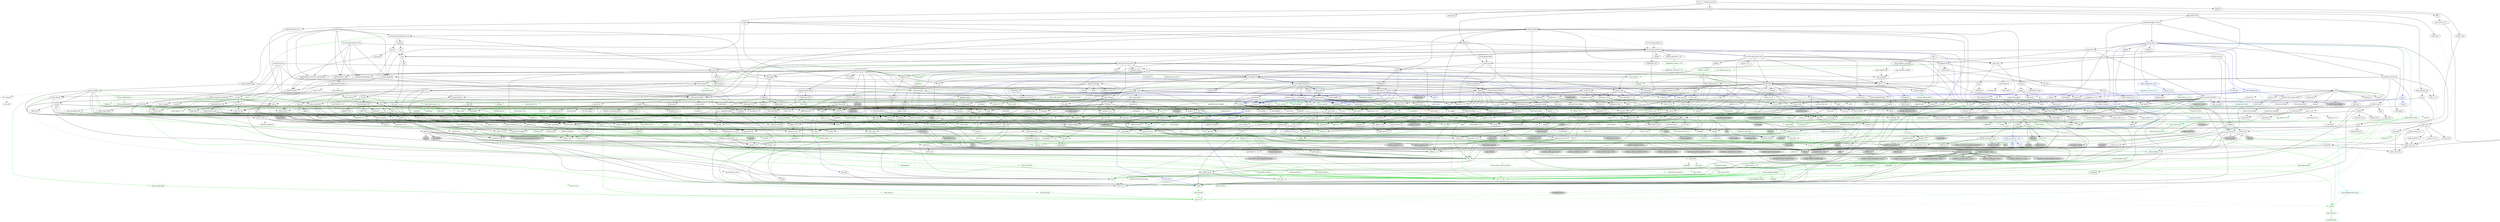 digraph {
    0 [ label = "tests" shape = box]
    1 [ label = "catalyst-toolbox" shape = box]
    2 [ label = "chain-addr" shape = box]
    3 [ label = "chain-core" shape = box]
    4 [ label = "chain-ser" shape = box]
    5 [ label = "chain-crypto" shape = box]
    6 [ label = "typed-bytes" shape = box]
    7 [ label = "chain-impl-mockchain" shape = box]
    8 [ label = "cardano-legacy-address" shape = box]
    9 [ label = "chain-time" shape = box]
    10 [ label = "chain-vote" shape = box]
    11 [ label = "imhamt" shape = box]
    12 [ label = "sparse-array" shape = box]
    13 [ label = "chain-storage" shape = box]
    14 [ label = "jcli" shape = box]
    15 [ label = "jormungandr-lib" shape = box]
    16 [ label = "jormungandr-automation" shape = box]
    17 [ label = "jortestkit" shape = box]
    18 [ label = "jormungandr-integration-tests" shape = box]
    19 [ label = "hersir" shape = box]
    20 [ label = "thor" shape = box]
    21 [ label = "loki" shape = box]
    22 [ label = "mjolnir" shape = box]
    23 [ label = "snapshot-lib" shape = box]
    24 [ label = "symmetric-cipher" shape = box]
    25 [ label = "vit-servicing-station-lib" shape = box]
    26 [ label = "event-db" shape = box]
    27 [ label = "vit-servicing-station-tests" shape = box]
    28 [ label = "wallet" shape = box]
    29 [ label = "chain-path-derivation" shape = box]
    30 [ label = "hdkeygen" shape = box]
    31 [ label = "chain-network" shape = box]
    32 [ label = "jormungandrwallet" shape = box]
    33 [ label = "wallet-core" shape = box]
    34 [ label = "wallet-wasm-js" shape = box]
    35 [ label = "jormungandr" shape = box]
    36 [ label = "explorer" shape = box]
    37 [ label = "settings" shape = box]
    38 [ label = "blockchain" shape = box]
    39 [ label = "vit-servicing-station-cli" shape = box]
    40 [ label = "vit-servicing-station-server" shape = box]
    41 [ label = "iapyx" shape = box]
    42 [ label = "valgrind" shape = box]
    43 [ label = "vitup" shape = box]
    44 [ label = "mainnet-lib" shape = box]
    45 [ label = "mainnet-tools" shape = box]
    46 [ label = "scheduler-service-lib" shape = box]
    47 [ label = "signals-handler" shape = box]
    48 [ label = "snapshot-trigger-service" shape = box]
    49 [ label = "voting_tools_rs" shape = box]
    50 [ label = "integration-tests" shape = box]
    51 [ label = "cat-data-service" shape = box]
    52 [ label = "tally" shape = box]
    53 [ label = "assert_cmd" ]
    54 [ label = "assert_fs" ]
    55 [ label = "bech32 0.8.1" ]
    56 [ label = "clap 4.2.1" ]
    57 [ label = "color-eyre" ]
    58 [ label = "csv" ]
    59 [ label = "fraction" ]
    60 [ label = "futures" ]
    61 [ label = "gag" ]
    62 [ label = "governor" ]
    63 [ label = "graphql_client" ]
    64 [ label = "hex" ]
    65 [ label = "image" ]
    66 [ label = "itertools" color = darkgreen]
    67 [ label = "once_cell" color = darkgreen]
    68 [ label = "predicates 2.1.5" ]
    69 [ label = "proptest" ]
    70 [ label = "qrcode" ]
    71 [ label = "quircs" ]
    72 [ label = "rand 0.8.5" color = darkgreen]
    73 [ label = "rand_chacha 0.3.1" color = darkgreen]
    74 [ label = "rayon" ]
    75 [ label = "regex" color = darkgreen]
    76 [ label = "reqwest" ]
    77 [ label = "rusqlite" ]
    78 [ label = "rust_decimal" color = darkgreen]
    79 [ label = "rust_decimal_macros" color = green3]
    80 [ label = "serde" color = darkgreen]
    81 [ label = "serde_json" color = darkgreen]
    82 [ label = "serde_test" ]
    83 [ label = "serde_yaml" ]
    84 [ label = "sscanf" ]
    85 [ label = "test-strategy" color = green3]
    86 [ label = "thiserror" color = darkgreen]
    87 [ label = "time 0.3.20" color = darkgreen]
    88 [ label = "tokio" color = darkgreen]
    89 [ label = "tracing" color = darkgreen]
    90 [ label = "tracing-subscriber" ]
    91 [ label = "url" color = darkgreen]
    92 [ label = "versionisator" color = green3]
    93 [ label = "cryptoxide 0.4.4" ]
    94 [ label = "quickcheck" ]
    95 [ label = "curve25519-dalek-ng" ]
    96 [ label = "ed25519-bip32 0.4.1" ]
    97 [ label = "ed25519-dalek" ]
    98 [ label = "generic-array" color = darkgreen]
    99 [ label = "rand_core 0.6.4" color = darkgreen]
    100 [ label = "sha2 0.10.6" color = darkgreen]
    101 [ label = "smoke" color = blue]
    102 [ label = "lazy_static" color = darkgreen]
    103 [ label = "quickcheck_macros" color = green3]
    104 [ label = "strum" ]
    105 [ label = "strum_macros" color = green3]
    106 [ label = "tempfile" color = darkgreen]
    107 [ label = "cbor_event" ]
    108 [ label = "base64 0.21.0" color = darkgreen]
    109 [ label = "cfg-if 1.0.0" color = darkgreen]
    110 [ label = "const_format" ]
    111 [ label = "criterion" ]
    112 [ label = "rustc_version" color = green3]
    113 [ label = "trybuild" color = blue]
    114 [ label = "data-pile" ]
    115 [ label = "sled" ]
    116 [ label = "base64 0.13.1" ]
    117 [ label = "bincode" ]
    118 [ label = "bytes" color = darkgreen]
    119 [ label = "clap_complete" ]
    120 [ label = "gtmpl" ]
    121 [ label = "rand 0.7.3" ]
    122 [ label = "rpassword" ]
    123 [ label = "serde_derive" color = green3]
    124 [ label = "http" ]
    125 [ label = "humantime" ]
    126 [ label = "parity-multiaddr" ]
    127 [ label = "serde_with" ]
    128 [ label = "bytesize" ]
    129 [ label = "custom_debug" ]
    130 [ label = "flate2" ]
    131 [ label = "fs_extra" ]
    132 [ label = "json" ]
    133 [ label = "keynesis" ]
    134 [ label = "log" color = darkgreen]
    135 [ label = "netstat2" ]
    136 [ label = "os_info" ]
    137 [ label = "poldercast" ]
    138 [ label = "prost 0.9.0" color = darkgreen]
    139 [ label = "semver" color = darkgreen]
    140 [ label = "sysinfo" ]
    141 [ label = "tar" ]
    142 [ label = "tokio-stream" ]
    143 [ label = "tonic 0.6.2" ]
    144 [ label = "tonic-build 0.6.2" color = green3]
    145 [ label = "warp" ]
    146 [ label = "zip" ]
    147 [ label = "console" ]
    148 [ label = "dialoguer" ]
    149 [ label = "indicatif" ]
    150 [ label = "sha-1" ]
    151 [ label = "sha2 0.9.9" ]
    152 [ label = "bech32 0.7.3" ]
    153 [ label = "rstest" color = green3]
    154 [ label = "yaml-rust" ]
    155 [ label = "ctrlc" ]
    156 [ label = "slave-pool" ]
    157 [ label = "cocoon" ]
    158 [ label = "dirs" ]
    159 [ label = "zeroize" ]
    160 [ label = "async-trait" color = green3]
    161 [ label = "diesel 1.4.8" color = darkgreen]
    162 [ label = "diesel_migrations 1.4.0" ]
    163 [ label = "dotenv" ]
    164 [ label = "http-zipkin" ]
    165 [ label = "notify" ]
    166 [ label = "pretty_assertions 1.3.0" color = blue]
    167 [ label = "r2d2" color = darkgreen]
    168 [ label = "simplelog 0.8.0" ]
    169 [ label = "tracing-futures" ]
    170 [ label = "bb8" ]
    171 [ label = "bb8-postgres" ]
    172 [ label = "chrono" color = darkgreen]
    173 [ label = "dotenvy" ]
    174 [ label = "tokio-postgres" color = darkgreen]
    175 [ label = "cfg-if 0.1.10" ]
    176 [ label = "dyn-clone" color = darkgreen]
    177 [ label = "fake" ]
    178 [ label = "hyper" ]
    179 [ label = "postgres" color = darkgreen]
    180 [ label = "pretty_assertions 0.6.1" ]
    181 [ label = "rand_core 0.5.1" ]
    182 [ label = "refinery" ]
    183 [ label = "hashlink" ]
    184 [ label = "paste" color = blue]
    185 [ label = "http-body" ]
    186 [ label = "pin-project" ]
    187 [ label = "clear_on_drop" ]
    188 [ label = "console_error_panic_hook" ]
    189 [ label = "getrandom 0.2.9" color = darkgreen]
    190 [ label = "js-sys" color = darkgreen]
    191 [ label = "wasm-bindgen" color = darkgreen]
    192 [ label = "wasm-bindgen-test" color = blue]
    193 [ label = "web-sys" ]
    194 [ label = "arc-swap" ]
    195 [ label = "enum-as-inner" color = green3]
    196 [ label = "jsonrpsee-core" ]
    197 [ label = "jsonrpsee-http-server" ]
    198 [ label = "libc" color = darkgreen]
    199 [ label = "linked-hash-map" ]
    200 [ label = "local-ip-address" ]
    201 [ label = "lru" ]
    202 [ label = "nix 0.25.1" style = filled, fillcolor = lightgrey]
    203 [ label = "opentelemetry" ]
    204 [ label = "opentelemetry-otlp" ]
    205 [ label = "opentelemetry-semantic-conventions" ]
    206 [ label = "tokio-util 0.6.10" ]
    207 [ label = "tracing-appender" ]
    208 [ label = "tracing-opentelemetry" ]
    209 [ label = "trust-dns-resolver" ]
    210 [ label = "anyhow" color = darkgreen]
    211 [ label = "async-graphql" ]
    212 [ label = "async-graphql-warp" ]
    213 [ label = "futures-channel" color = darkgreen]
    214 [ label = "futures-util" color = darkgreen]
    215 [ label = "ed25519-bip32 0.3.2" ]
    216 [ label = "prettytable-rs" ]
    217 [ label = "warp-reverse-proxy" ]
    218 [ label = "diffy" ]
    219 [ label = "glob" ]
    220 [ label = "path-slash" ]
    221 [ label = "rustls" ]
    222 [ label = "rustls-pemfile" ]
    223 [ label = "tempdir" ]
    224 [ label = "tokio-rustls" ]
    225 [ label = "uuid 0.8.2" ]
    226 [ label = "walkdir" color = darkgreen]
    227 [ label = "cardano-serialization-lib" ]
    228 [ label = "pharos" ]
    229 [ label = "job_scheduler_ng" ]
    230 [ label = "num-traits" color = darkgreen]
    231 [ label = "uuid 1.3.1" ]
    232 [ label = "bigdecimal" ]
    233 [ label = "blake2" ]
    234 [ label = "bytekind" ]
    235 [ label = "cddl" ]
    236 [ label = "ciborium" ]
    237 [ label = "dashmap" ]
    238 [ label = "diesel 2.0.3" ]
    239 [ label = "diesel-derive-enum" color = green3]
    240 [ label = "diesel_migrations 2.0.0" color = blue]
    241 [ label = "insta" color = blue]
    242 [ label = "microtype" ]
    243 [ label = "nonempty" ]
    244 [ label = "rand 0.6.5" ]
    245 [ label = "rand_core 0.4.2" ]
    246 [ label = "scheduled-thread-pool" color = darkgreen]
    247 [ label = "serial_test" color = blue]
    248 [ label = "tracing-test" color = blue]
    249 [ label = "validity" ]
    250 [ label = "libmath" ]
    251 [ label = "rand_chacha 0.2.2" ]
    252 [ label = "axum" ]
    253 [ label = "metrics" ]
    254 [ label = "metrics-exporter-prometheus" ]
    255 [ label = "tower" ]
    256 [ label = "tower-http" ]
    257 [ label = "clap_complete_command" ]
    258 [ label = "anstyle" ]
    259 [ label = "bstr" ]
    260 [ label = "doc-comment" ]
    261 [ label = "predicates 3.0.2" ]
    262 [ label = "predicates-core" ]
    263 [ label = "predicates-tree" ]
    264 [ label = "wait-timeout" ]
    265 [ label = "globwalk" ]
    266 [ label = "clap_builder" ]
    267 [ label = "clap_derive 4.2.0" color = green3, style = dashed]
    268 [ label = "backtrace" ]
    269 [ label = "color-spantrace" style = dashed]
    270 [ label = "eyre" ]
    271 [ label = "indenter" ]
    272 [ label = "owo-colors" ]
    273 [ label = "tracing-error" style = dashed]
    274 [ label = "csv-core" ]
    275 [ label = "itoa" color = darkgreen]
    276 [ label = "ryu" color = darkgreen]
    277 [ label = "num" ]
    278 [ label = "futures-core" color = darkgreen]
    279 [ label = "futures-executor" ]
    280 [ label = "futures-io" color = darkgreen]
    281 [ label = "futures-sink" color = darkgreen]
    282 [ label = "futures-task" color = darkgreen]
    283 [ label = "filedescriptor" ]
    284 [ label = "futures-timer" style = dashed]
    285 [ label = "no-std-compat" ]
    286 [ label = "nonzero_ext" ]
    287 [ label = "parking_lot 0.12.1" color = darkgreen]
    288 [ label = "smallvec" color = darkgreen]
    289 [ label = "graphql_query_derive" color = green3, style = dashed]
    290 [ label = "bytemuck" ]
    291 [ label = "byteorder" color = darkgreen]
    292 [ label = "color_quant" ]
    293 [ label = "gif" style = dashed]
    294 [ label = "jpeg-decoder" style = dashed]
    295 [ label = "num-iter" ]
    296 [ label = "num-rational 0.3.2" ]
    297 [ label = "png" style = dashed]
    298 [ label = "scoped_threadpool" style = dashed]
    299 [ label = "tiff" style = dashed]
    300 [ label = "either" color = darkgreen]
    301 [ label = "difflib" style = dashed]
    302 [ label = "float-cmp" style = dashed]
    303 [ label = "normalize-line-endings" style = dashed]
    304 [ label = "bit-set" style = dashed]
    305 [ label = "bitflags 1.3.2" color = darkgreen]
    306 [ label = "quick-error 2.0.1" style = dashed]
    307 [ label = "rand_xorshift 0.3.0" ]
    308 [ label = "regex-syntax" color = darkgreen]
    309 [ label = "rusty-fork" style = dashed]
    310 [ label = "unarray" ]
    311 [ label = "checked_int_cast" ]
    312 [ label = "num-derive" color = green3]
    313 [ label = "ppv-lite86" color = darkgreen]
    314 [ label = "rayon-core" ]
    315 [ label = "aho-corasick" color = darkgreen]
    316 [ label = "memchr" color = darkgreen]
    317 [ label = "encoding_rs" ]
    318 [ label = "h2" ]
    319 [ label = "hyper-rustls" style = "dashed,filled", fillcolor = lightgrey]
    320 [ label = "ipnet" ]
    321 [ label = "mime" ]
    322 [ label = "percent-encoding" color = darkgreen]
    323 [ label = "pin-project-lite" color = darkgreen]
    324 [ label = "serde_urlencoded" ]
    325 [ label = "tower-service" ]
    326 [ label = "wasm-bindgen-futures" ]
    327 [ label = "webpki-roots" style = "dashed,filled", fillcolor = lightgrey]
    328 [ label = "winreg" style = filled, fillcolor = lightgrey]
    329 [ label = "bitflags 2.3.3" ]
    330 [ label = "fallible-iterator" color = darkgreen]
    331 [ label = "fallible-streaming-iterator" ]
    332 [ label = "libsqlite3-sys" ]
    333 [ label = "arrayvec 0.7.2" color = darkgreen]
    334 [ label = "borsh" color = darkgreen, style = dashed]
    335 [ label = "bytecheck" color = darkgreen, style = dashed]
    336 [ label = "rkyv" color = darkgreen, style = dashed]
    337 [ label = "quote" color = green3]
    338 [ label = "indexmap" color = darkgreen]
    339 [ label = "sscanf_macro" color = green3]
    340 [ label = "proc-macro2" color = green3]
    341 [ label = "structmeta" color = green3]
    342 [ label = "syn 1.0.109" color = green3]
    343 [ label = "thiserror-impl" color = green3]
    344 [ label = "num_threads" color = darkgreen, style = "dashed,filled", fillcolor = lightgrey]
    345 [ label = "time-core" color = darkgreen]
    346 [ label = "time-macros" color = green3, style = dashed]
    347 [ label = "autocfg 1.1.0" color = green3]
    348 [ label = "mio" color = darkgreen]
    349 [ label = "num_cpus" color = darkgreen]
    350 [ label = "signal-hook-registry" color = darkgreen, style = "dashed,filled", fillcolor = lightgrey]
    351 [ label = "socket2 0.4.9" color = darkgreen, style = dashed]
    352 [ label = "tokio-macros" color = green3, style = dashed]
    353 [ label = "windows-sys 0.45.0" color = darkgreen, style = filled, fillcolor = lightgrey]
    354 [ label = "tracing-attributes" color = green3, style = dashed]
    355 [ label = "tracing-core" color = darkgreen]
    356 [ label = "matchers" style = dashed]
    357 [ label = "nu-ansi-term" style = dashed]
    358 [ label = "sharded-slab" style = dashed]
    359 [ label = "thread_local" ]
    360 [ label = "tracing-log" style = dashed]
    361 [ label = "tracing-serde" style = dashed]
    362 [ label = "form_urlencoded" color = darkgreen]
    363 [ label = "idna 0.3.0" color = darkgreen]
    364 [ label = "platforms" color = green3]
    365 [ label = "env_logger" style = dashed]
    366 [ label = "digest 0.9.0" ]
    367 [ label = "subtle-ng" ]
    368 [ label = "curve25519-dalek" ]
    369 [ label = "ed25519" ]
    370 [ label = "typenum" color = darkgreen]
    371 [ label = "version_check" color = green3]
    372 [ label = "cpufeatures" color = darkgreen, style = filled, fillcolor = lightgrey]
    373 [ label = "digest 0.10.6" color = darkgreen]
    374 [ label = "heck 0.4.1" color = green3]
    375 [ label = "rustversion" color = red]
    376 [ label = "fastrand" color = darkgreen]
    377 [ label = "redox_syscall 0.3.5" color = darkgreen, style = filled, fillcolor = lightgrey]
    378 [ label = "rustix" color = darkgreen, style = filled, fillcolor = lightgrey]
    379 [ label = "const_format_proc_macros" color = green3]
    380 [ label = "atty" ]
    381 [ label = "cast" ]
    382 [ label = "clap 2.34.0" ]
    383 [ label = "criterion-plot" ]
    384 [ label = "oorandom" ]
    385 [ label = "plotters" ]
    386 [ label = "serde_cbor" ]
    387 [ label = "tinytemplate" ]
    388 [ label = "basic-toml" color = blue]
    389 [ label = "termcolor" color = darkgreen]
    390 [ label = "memmap2" ]
    391 [ label = "crc32fast" ]
    392 [ label = "crossbeam-epoch" ]
    393 [ label = "crossbeam-utils" ]
    394 [ label = "fs2" style = filled, fillcolor = lightgrey]
    395 [ label = "fxhash" ]
    396 [ label = "parking_lot 0.11.2" ]
    397 [ label = "gtmpl_value" ]
    398 [ label = "getrandom 0.1.16" style = dashed]
    399 [ label = "rand_hc 0.2.0" style = filled, fillcolor = lightgrey]
    400 [ label = "winapi" color = darkgreen, style = filled, fillcolor = lightgrey]
    401 [ label = "syn 2.0.13" color = green3]
    402 [ label = "fnv" color = darkgreen]
    403 [ label = "arrayref" ]
    404 [ label = "bs58" ]
    405 [ label = "data-encoding" ]
    406 [ label = "multihash" ]
    407 [ label = "static_assertions" ]
    408 [ label = "unsigned-varint 0.7.1" ]
    409 [ label = "serde_with_macros" color = green3, style = dashed]
    410 [ label = "custom_debug_derive" color = green3]
    411 [ label = "miniz_oxide 0.6.2" ]
    412 [ label = "cryptoxide 0.3.6" ]
    413 [ label = "prost-derive 0.9.0" color = green3, style = dashed]
    414 [ label = "core-foundation-sys" color = darkgreen, style = filled, fillcolor = lightgrey]
    415 [ label = "ntapi" style = filled, fillcolor = lightgrey]
    416 [ label = "filetime" ]
    417 [ label = "xattr" style = "dashed,filled", fillcolor = lightgrey]
    418 [ label = "tokio-util 0.7.7" color = darkgreen]
    419 [ label = "async-stream" ]
    420 [ label = "hyper-timeout" style = dashed]
    421 [ label = "tower-layer" ]
    422 [ label = "prost-build 0.9.0" color = green3, style = dashed]
    423 [ label = "headers" ]
    424 [ label = "mime_guess" ]
    425 [ label = "multiparty" style = dashed]
    426 [ label = "scoped-tls" ]
    427 [ label = "tokio-tungstenite" style = dashed]
    428 [ label = "aes" style = dashed]
    429 [ label = "bzip2" style = dashed]
    430 [ label = "constant_time_eq" style = dashed]
    431 [ label = "hmac 0.12.1" color = darkgreen]
    432 [ label = "pbkdf2 0.11.0" style = dashed]
    433 [ label = "sha1" ]
    434 [ label = "zstd" style = dashed]
    435 [ label = "encode_unicode 0.3.6" style = filled, fillcolor = lightgrey]
    436 [ label = "unicode-width" color = darkgreen]
    437 [ label = "windows-sys 0.42.0" style = filled, fillcolor = lightgrey]
    438 [ label = "shell-words" ]
    439 [ label = "number_prefix" ]
    440 [ label = "block-buffer 0.9.0" ]
    441 [ label = "opaque-debug" ]
    442 [ label = "nix 0.26.2" style = filled, fillcolor = lightgrey]
    443 [ label = "crossbeam-channel" ]
    444 [ label = "aes-gcm" ]
    445 [ label = "chacha20poly1305" ]
    446 [ label = "hmac 0.11.0" ]
    447 [ label = "pbkdf2 0.9.0" ]
    448 [ label = "dirs-sys" ]
    449 [ label = "zeroize_derive" color = green3, style = dashed]
    450 [ label = "diesel_derives 1.4.1" color = green3]
    451 [ label = "pq-sys" color = darkgreen, style = dashed]
    452 [ label = "migrations_internals 1.4.1" color = darkgreen]
    453 [ label = "migrations_macros 1.4.2" color = green3]
    454 [ label = "zipkin" ]
    455 [ label = "fsevent-sys" style = "dashed,filled", fillcolor = lightgrey]
    456 [ label = "inotify" style = filled, fillcolor = lightgrey]
    457 [ label = "kqueue" style = filled, fillcolor = lightgrey]
    458 [ label = "ctor" color = green3, style = filled, fillcolor = lightgrey]
    459 [ label = "diff" color = blue]
    460 [ label = "output_vt100" style = filled, fillcolor = lightgrey]
    461 [ label = "yansi" color = blue]
    462 [ label = "iana-time-zone" color = darkgreen, style = "dashed,filled", fillcolor = lightgrey]
    463 [ label = "num-integer" color = darkgreen]
    464 [ label = "time 0.1.45" color = darkgreen, style = dashed]
    465 [ label = "phf" color = darkgreen]
    466 [ label = "postgres-protocol" color = darkgreen]
    467 [ label = "postgres-types" color = darkgreen]
    468 [ label = "socket2 0.5.1" color = darkgreen]
    469 [ label = "httparse" ]
    470 [ label = "httpdate" ]
    471 [ label = "want" ]
    472 [ label = "ansi_term 0.11.0" ]
    473 [ label = "difference" ]
    474 [ label = "refinery-core" color = darkgreen]
    475 [ label = "refinery-macros" color = green3]
    476 [ label = "hashbrown 0.12.3" color = darkgreen]
    477 [ label = "paste-impl" color = turquoise3]
    478 [ label = "proc-macro-hack" color = turquoise3]
    479 [ label = "pin-project-internal" color = green3]
    480 [ label = "cc" color = green3]
    481 [ label = "wasi 0.11.0+wasi-snapshot-preview1" color = darkgreen, style = filled, fillcolor = lightgrey]
    482 [ label = "wasm-bindgen-macro" color = green3]
    483 [ label = "wasm-bindgen-test-macro" color = turquoise3]
    484 [ label = "beef" ]
    485 [ label = "jsonrpsee-types" ]
    486 [ label = "rustc-hash" style = dashed]
    487 [ label = "globset" ]
    488 [ label = "unicase" color = darkgreen]
    489 [ label = "neli" style = filled, fillcolor = lightgrey]
    490 [ label = "memoffset 0.6.5" style = "dashed,filled", fillcolor = lightgrey]
    491 [ label = "pin-utils" color = darkgreen]
    492 [ label = "opentelemetry_api" ]
    493 [ label = "opentelemetry_sdk" ]
    494 [ label = "opentelemetry-proto" ]
    495 [ label = "prost 0.11.8" color = darkgreen, style = dashed]
    496 [ label = "tonic 0.8.3" style = dashed]
    497 [ label = "slab" color = darkgreen]
    498 [ label = "ipconfig" style = "dashed,filled", fillcolor = lightgrey]
    499 [ label = "lru-cache" ]
    500 [ label = "resolv-conf" style = dashed]
    501 [ label = "trust-dns-proto" ]
    502 [ label = "async-graphql-derive" color = green3]
    503 [ label = "async-graphql-parser" color = darkgreen]
    504 [ label = "async-graphql-value" color = darkgreen]
    505 [ label = "fast_chemail" style = dashed]
    506 [ label = "multer" ]
    507 [ label = "futures-macro" color = green3, style = dashed]
    508 [ label = "encode_unicode 1.0.0" ]
    509 [ label = "is-terminal" ]
    510 [ label = "term" ]
    511 [ label = "ansi_term 0.12.1" ]
    512 [ label = "ring" ]
    513 [ label = "sct" ]
    514 [ label = "webpki" ]
    515 [ label = "rand 0.4.6" ]
    516 [ label = "remove_dir_all" ]
    517 [ label = "same-file" color = darkgreen]
    518 [ label = "winapi-util" color = darkgreen, style = filled, fillcolor = lightgrey]
    519 [ label = "noop_proc_macro" color = green3, style = filled, fillcolor = lightgrey]
    520 [ label = "num-bigint" ]
    521 [ label = "rand_os" ]
    522 [ label = "schemars" color = darkgreen]
    523 [ label = "serde-wasm-bindgen" style = filled, fillcolor = lightgrey]
    524 [ label = "cron" ]
    525 [ label = "libm" color = darkgreen, style = dashed]
    526 [ label = "abnf_to_pest" ]
    527 [ label = "base16" ]
    528 [ label = "base64-url" style = dashed]
    529 [ label = "clap 3.2.23" style = dashed]
    530 [ label = "codespan-reporting" color = darkgreen]
    531 [ label = "crossterm" style = "dashed,filled", fillcolor = lightgrey]
    532 [ label = "displaydoc" color = green3]
    533 [ label = "hexf-parse" ]
    534 [ label = "lexical-core" ]
    535 [ label = "pest_meta" ]
    536 [ label = "pest_vm" ]
    537 [ label = "simplelog 0.11.2" ]
    538 [ label = "uriparse" style = dashed]
    539 [ label = "ciborium-io" ]
    540 [ label = "ciborium-ll" ]
    541 [ label = "lock_api" color = darkgreen]
    542 [ label = "parking_lot_core 0.9.7" color = darkgreen]
    543 [ label = "diesel_derives 2.0.2" color = green3]
    544 [ label = "migrations_internals 2.0.0" color = steelblue]
    545 [ label = "migrations_macros 2.0.0" color = turquoise3]
    546 [ label = "similar" color = blue]
    547 [ label = "microtype-macro" color = green3]
    548 [ label = "secrecy" style = dashed]
    549 [ label = "autocfg 0.1.8" color = green3]
    550 [ label = "rand_chacha 0.1.1" ]
    551 [ label = "rand_hc 0.1.0" ]
    552 [ label = "rand_isaac" ]
    553 [ label = "rand_jitter" ]
    554 [ label = "rand_pcg" ]
    555 [ label = "rand_xorshift 0.1.1" ]
    556 [ label = "serial_test_derive" color = turquoise3]
    557 [ label = "tracing-test-macro" color = turquoise3]
    558 [ label = "rand 0.3.23" ]
    559 [ label = "axum-core" ]
    560 [ label = "matchit" ]
    561 [ label = "serde_path_to_error" style = dashed]
    562 [ label = "sync_wrapper" ]
    563 [ label = "ahash 0.7.6" color = darkgreen]
    564 [ label = "metrics-macros" color = green3]
    565 [ label = "metrics-util" ]
    566 [ label = "quanta" ]
    567 [ label = "http-range-header" ]
    568 [ label = "clap_complete_fig" style = dashed]
    569 [ label = "clap_complete_nushell" style = dashed]
    570 [ label = "regex-automata" style = dashed]
    571 [ label = "termtree" ]
    572 [ label = "ignore" ]
    573 [ label = "anstream" style = dashed]
    574 [ label = "clap_lex 0.4.1" ]
    575 [ label = "strsim" color = darkgreen, style = dashed]
    576 [ label = "addr2line" ]
    577 [ label = "object" ]
    578 [ label = "rustc-demangle" ]
    579 [ label = "num-complex" ]
    580 [ label = "num-rational 0.4.1" ]
    581 [ label = "graphql_client_codegen" color = green3, style = dashed]
    582 [ label = "weezl" style = dashed]
    583 [ label = "deflate" style = dashed]
    584 [ label = "miniz_oxide 0.3.7" style = dashed]
    585 [ label = "miniz_oxide 0.4.4" style = dashed]
    586 [ label = "bit-vec" style = dashed]
    587 [ label = "quick-error 1.2.3" style = dashed]
    588 [ label = "crossbeam-deque" ]
    589 [ label = "pkg-config" color = green3, style = dashed]
    590 [ label = "vcpkg" color = green3, style = dashed]
    591 [ label = "borsh-derive" color = green3, style = dashed]
    592 [ label = "hashbrown 0.13.2" color = darkgreen, style = dashed]
    593 [ label = "bytecheck_derive" color = green3, style = dashed]
    594 [ label = "ptr_meta" color = darkgreen, style = dashed]
    595 [ label = "simdutf8" color = darkgreen, style = dashed]
    596 [ label = "rend" color = darkgreen, style = dashed]
    597 [ label = "rkyv_derive" color = green3, style = dashed]
    598 [ label = "seahash" color = darkgreen, style = dashed]
    599 [ label = "unicode-ident" color = green3]
    600 [ label = "structmeta-derive" color = green3]
    601 [ label = "hermit-abi 0.2.6" color = darkgreen, style = filled, fillcolor = lightgrey]
    602 [ label = "windows-targets 0.42.2" color = darkgreen, style = filled, fillcolor = lightgrey]
    603 [ label = "valuable" color = darkgreen, style = "dashed,filled", fillcolor = lightgrey]
    604 [ label = "overload" style = dashed]
    605 [ label = "unicode-bidi" color = darkgreen]
    606 [ label = "unicode-normalization" color = darkgreen]
    607 [ label = "subtle" color = darkgreen]
    608 [ label = "signature" ]
    609 [ label = "block-buffer 0.10.4" color = darkgreen, style = dashed]
    610 [ label = "crypto-common" color = darkgreen]
    611 [ label = "instant" color = darkgreen]
    612 [ label = "errno" color = darkgreen, style = filled, fillcolor = lightgrey]
    613 [ label = "io-lifetimes" color = darkgreen]
    614 [ label = "linux-raw-sys" color = darkgreen, style = filled, fillcolor = lightgrey]
    615 [ label = "unicode-xid" color = green3]
    616 [ label = "hermit-abi 0.1.19" style = filled, fillcolor = lightgrey]
    617 [ label = "textwrap 0.11.0" ]
    618 [ label = "plotters-backend" ]
    619 [ label = "plotters-svg" style = dashed]
    620 [ label = "half" ]
    621 [ label = "memoffset 0.8.0" ]
    622 [ label = "scopeguard" color = darkgreen]
    623 [ label = "parking_lot_core 0.8.6" ]
    624 [ label = "wasi 0.9.0+wasi-snapshot-preview1" style = "dashed,filled", fillcolor = lightgrey]
    625 [ label = "winapi-i686-pc-windows-gnu" color = darkgreen, style = filled, fillcolor = lightgrey]
    626 [ label = "winapi-x86_64-pc-windows-gnu" color = darkgreen, style = filled, fillcolor = lightgrey]
    627 [ label = "multihash-derive" color = green3, style = dashed]
    628 [ label = "unsigned-varint 0.5.1" ]
    629 [ label = "darling" color = green3]
    630 [ label = "synstructure" color = green3]
    631 [ label = "adler" ]
    632 [ label = "redox_syscall 0.2.16" color = darkgreen, style = filled, fillcolor = lightgrey]
    633 [ label = "async-stream-impl" color = green3]
    634 [ label = "tokio-io-timeout" style = dashed]
    635 [ label = "heck 0.3.3" color = green3, style = dashed]
    636 [ label = "multimap" color = green3, style = dashed]
    637 [ label = "petgraph" color = green3, style = dashed]
    638 [ label = "prost-types 0.9.0" color = green3, style = dashed]
    639 [ label = "which" color = green3, style = dashed]
    640 [ label = "headers-core" ]
    641 [ label = "try-lock" ]
    642 [ label = "tungstenite" style = dashed]
    643 [ label = "cipher 0.3.0" ]
    644 [ label = "bzip2-sys" style = dashed]
    645 [ label = "password-hash" style = dashed]
    646 [ label = "zstd-safe" style = dashed]
    647 [ label = "windows_aarch64_gnullvm 0.42.2" color = darkgreen, style = filled, fillcolor = lightgrey]
    648 [ label = "windows_aarch64_msvc 0.42.2" color = darkgreen, style = filled, fillcolor = lightgrey]
    649 [ label = "windows_i686_gnu 0.42.2" color = darkgreen, style = filled, fillcolor = lightgrey]
    650 [ label = "windows_i686_msvc 0.42.2" color = darkgreen, style = filled, fillcolor = lightgrey]
    651 [ label = "windows_x86_64_gnu 0.42.2" color = darkgreen, style = filled, fillcolor = lightgrey]
    652 [ label = "windows_x86_64_gnullvm 0.42.2" color = darkgreen, style = filled, fillcolor = lightgrey]
    653 [ label = "windows_x86_64_msvc 0.42.2" color = darkgreen, style = filled, fillcolor = lightgrey]
    654 [ label = "aead 0.4.3" ]
    655 [ label = "ctr" ]
    656 [ label = "ghash" ]
    657 [ label = "aead 0.5.2" ]
    658 [ label = "chacha20" ]
    659 [ label = "cipher 0.4.4" ]
    660 [ label = "poly1305" ]
    661 [ label = "crypto-mac" ]
    662 [ label = "redox_users" style = filled, fillcolor = lightgrey]
    663 [ label = "lazycell" ]
    664 [ label = "zipkin-types" ]
    665 [ label = "inotify-sys" style = filled, fillcolor = lightgrey]
    666 [ label = "kqueue-sys" style = filled, fillcolor = lightgrey]
    667 [ label = "android_system_properties" color = darkgreen, style = "dashed,filled", fillcolor = lightgrey]
    668 [ label = "iana-time-zone-haiku" color = darkgreen, style = "dashed,filled", fillcolor = lightgrey]
    669 [ label = "windows" color = darkgreen, style = "dashed,filled", fillcolor = lightgrey]
    670 [ label = "wasi 0.10.0+wasi-snapshot-preview1" color = darkgreen, style = filled, fillcolor = lightgrey]
    671 [ label = "phf_shared" color = darkgreen]
    672 [ label = "md-5" color = darkgreen]
    673 [ label = "stringprep" color = darkgreen]
    674 [ label = "siphasher" color = darkgreen]
    675 [ label = "toml" color = darkgreen]
    676 [ label = "jobserver" color = green3, style = dashed]
    677 [ label = "wasm-bindgen-macro-support" color = green3]
    678 [ label = "tonic-build 0.8.4" color = green3, style = dashed]
    679 [ label = "prost-derive 0.11.8" color = green3, style = dashed]
    680 [ label = "widestring" style = "dashed,filled", fillcolor = lightgrey]
    681 [ label = "hostname" style = dashed]
    682 [ label = "idna 0.2.3" ]
    683 [ label = "tinyvec" color = darkgreen]
    684 [ label = "Inflector" color = green3]
    685 [ label = "proc-macro-crate 1.3.1" color = green3]
    686 [ label = "pest" color = darkgreen]
    687 [ label = "ascii_utils" style = dashed]
    688 [ label = "spin 0.9.8" ]
    689 [ label = "hermit-abi 0.3.1" color = darkgreen, style = filled, fillcolor = lightgrey]
    690 [ label = "dirs-next" ]
    691 [ label = "spin 0.5.2" style = filled, fillcolor = lightgrey]
    692 [ label = "untrusted" ]
    693 [ label = "fuchsia-cprng" style = filled, fillcolor = lightgrey]
    694 [ label = "rand_core 0.3.1" ]
    695 [ label = "rdrand" style = filled, fillcolor = lightgrey]
    696 [ label = "cloudabi" style = filled, fillcolor = lightgrey]
    697 [ label = "schemars_derive" color = green3, style = dashed]
    698 [ label = "nom" ]
    699 [ label = "abnf" ]
    700 [ label = "pretty" ]
    701 [ label = "clap_derive 3.2.18" color = green3, style = dashed]
    702 [ label = "clap_lex 0.2.4" style = dashed]
    703 [ label = "textwrap 0.16.0" style = dashed]
    704 [ label = "crossterm_winapi" style = "dashed,filled", fillcolor = lightgrey]
    705 [ label = "signal-hook" style = "dashed,filled", fillcolor = lightgrey]
    706 [ label = "signal-hook-mio" style = "dashed,filled", fillcolor = lightgrey]
    707 [ label = "lexical-parse-float" style = dashed]
    708 [ label = "lexical-parse-integer" style = dashed]
    709 [ label = "lexical-util" ]
    710 [ label = "lexical-write-float" style = dashed]
    711 [ label = "lexical-write-integer" style = dashed]
    712 [ label = "proc-macro-error" color = green3]
    713 [ label = "atomic-shim" style = dashed]
    714 [ label = "hashbrown 0.11.2" style = dashed]
    715 [ label = "sketches-ddsketch" style = dashed]
    716 [ label = "mach" style = filled, fillcolor = lightgrey]
    717 [ label = "raw-cpuid" style = filled, fillcolor = lightgrey]
    718 [ label = "anstyle-parse" style = dashed]
    719 [ label = "anstyle-wincon" style = "dashed,filled", fillcolor = lightgrey]
    720 [ label = "concolor-override" style = dashed]
    721 [ label = "concolor-query" style = dashed]
    722 [ label = "utf8parse" style = dashed]
    723 [ label = "gimli" ]
    724 [ label = "graphql-introspection-query" color = green3, style = dashed]
    725 [ label = "graphql-parser" color = green3, style = dashed]
    726 [ label = "adler32" style = dashed]
    727 [ label = "borsh-derive-internal" color = green3, style = dashed]
    728 [ label = "borsh-schema-derive-internal" color = green3, style = dashed]
    729 [ label = "proc-macro-crate 0.1.5" color = green3, style = dashed]
    730 [ label = "ahash 0.8.3" color = darkgreen, style = dashed]
    731 [ label = "ptr_meta_derive" color = green3, style = dashed]
    732 [ label = "errno-dragonfly" color = darkgreen, style = filled, fillcolor = lightgrey]
    733 [ label = "windows-sys 0.48.0" color = darkgreen, style = "dashed,filled", fillcolor = lightgrey]
    734 [ label = "darling_core" color = green3]
    735 [ label = "darling_macro" color = green3]
    736 [ label = "unicode-segmentation" color = darkgreen]
    737 [ label = "fixedbitset" color = green3, style = dashed]
    738 [ label = "utf-8" style = dashed]
    739 [ label = "base64ct" style = dashed]
    740 [ label = "zstd-sys" style = dashed]
    741 [ label = "polyval" ]
    742 [ label = "inout" ]
    743 [ label = "universal-hash 0.5.0" ]
    744 [ label = "cxx" color = darkgreen, style = "dashed,filled", fillcolor = lightgrey]
    745 [ label = "cxx-build" color = green3, style = "dashed,filled", fillcolor = lightgrey]
    746 [ label = "windows-targets 0.48.0" color = darkgreen, style = "dashed,filled", fillcolor = lightgrey]
    747 [ label = "wasm-bindgen-backend" color = green3]
    748 [ label = "wasm-bindgen-shared" color = green3]
    749 [ label = "prettyplease" color = green3, style = dashed]
    750 [ label = "prost-build 0.11.8" color = green3, style = dashed]
    751 [ label = "match_cfg" style = dashed]
    752 [ label = "matches" ]
    753 [ label = "tinyvec_macros" color = darkgreen, style = dashed]
    754 [ label = "toml_edit" color = green3]
    755 [ label = "ucd-trie" color = darkgreen]
    756 [ label = "dirs-sys-next" ]
    757 [ label = "serde_derive_internals" color = green3, style = dashed]
    758 [ label = "minimal-lexical" ]
    759 [ label = "abnf-core" ]
    760 [ label = "arrayvec 0.5.2" ]
    761 [ label = "typed-arena" ]
    762 [ label = "os_str_bytes" style = dashed]
    763 [ label = "proc-macro-error-attr" color = green3]
    764 [ label = "combine" color = green3, style = dashed]
    765 [ label = "ident_case" color = green3]
    766 [ label = "universal-hash 0.4.1" ]
    767 [ label = "cxxbridge-flags" color = green3, style = "dashed,filled", fillcolor = lightgrey]
    768 [ label = "cxxbridge-macro" color = green3, style = "dashed,filled", fillcolor = lightgrey]
    769 [ label = "link-cplusplus" color = darkgreen, style = "dashed,filled", fillcolor = lightgrey]
    770 [ label = "scratch" color = green3, style = "dashed,filled", fillcolor = lightgrey]
    771 [ label = "windows_aarch64_gnullvm 0.48.0" color = darkgreen, style = "dashed,filled", fillcolor = lightgrey]
    772 [ label = "windows_aarch64_msvc 0.48.0" color = darkgreen, style = "dashed,filled", fillcolor = lightgrey]
    773 [ label = "windows_i686_gnu 0.48.0" color = darkgreen, style = "dashed,filled", fillcolor = lightgrey]
    774 [ label = "windows_i686_msvc 0.48.0" color = darkgreen, style = "dashed,filled", fillcolor = lightgrey]
    775 [ label = "windows_x86_64_gnu 0.48.0" color = darkgreen, style = "dashed,filled", fillcolor = lightgrey]
    776 [ label = "windows_x86_64_gnullvm 0.48.0" color = darkgreen, style = "dashed,filled", fillcolor = lightgrey]
    777 [ label = "windows_x86_64_msvc 0.48.0" color = darkgreen, style = "dashed,filled", fillcolor = lightgrey]
    778 [ label = "bumpalo" color = green3]
    779 [ label = "prost-types 0.11.8" color = green3, style = dashed]
    780 [ label = "toml_datetime" color = green3]
    781 [ label = "winnow" color = green3]
    782 [ label = "ascii" color = green3, style = dashed]
    783 [ label = "unreachable" color = green3, style = dashed]
    784 [ label = "void" color = green3, style = dashed]
    1 -> 57 [ ]
    1 -> 61 [ ]
    1 -> 62 [ ]
    1 -> 18 [ ]
    1 -> 70 [ ]
    1 -> 71 [ ]
    1 -> 77 [ ]
    1 -> 84 [ ]
    1 -> 24 [ ]
    1 -> 25 [ style = dotted]
    1 -> 28 [ ]
    2 -> 3 [ ]
    2 -> 5 [ ]
    2 -> 5 [ color = blue]
    3 -> 4 [ ]
    4 -> 86 [ ]
    5 -> 55 [ ]
    5 -> 95 [ ]
    5 -> 96 [ ]
    5 -> 97 [ ]
    5 -> 64 [ ]
    5 -> 69 [ style = dotted]
    5 -> 69 [ color = blue]
    5 -> 94 [ style = dotted]
    5 -> 94 [ color = blue]
    5 -> 74 [ ]
    5 -> 100 [ ]
    5 -> 101 [ color = blue]
    5 -> 85 [ color = green3, style = dotted]
    5 -> 85 [ color = turquoise3]
    5 -> 6 [ ]
    7 -> 8 [ ]
    7 -> 2 [ ]
    7 -> 2 [ color = blue]
    7 -> 9 [ ]
    7 -> 9 [ color = blue]
    7 -> 10 [ ]
    7 -> 11 [ ]
    7 -> 103 [ color = green3, style = dotted]
    7 -> 103 [ color = turquoise3]
    7 -> 12 [ ]
    7 -> 104 [ ]
    7 -> 89 [ ]
    8 -> 107 [ ]
    8 -> 96 [ ]
    9 -> 3 [ ]
    9 -> 69 [ style = dotted]
    9 -> 69 [ color = blue]
    9 -> 94 [ style = dotted]
    9 -> 94 [ color = blue]
    9 -> 85 [ color = green3, style = dotted]
    9 -> 85 [ color = turquoise3]
    10 -> 108 [ ]
    10 -> 3 [ ]
    10 -> 5 [ ]
    10 -> 110 [ ]
    10 -> 111 [ color = blue]
    11 -> 111 [ color = blue]
    11 -> 69 [ style = dotted]
    11 -> 69 [ color = blue]
    11 -> 112 [ color = green3]
    11 -> 85 [ color = green3, style = dotted]
    11 -> 85 [ color = turquoise3]
    11 -> 86 [ ]
    11 -> 113 [ color = blue]
    12 -> 69 [ color = blue]
    12 -> 85 [ color = turquoise3]
    13 -> 111 [ style = dotted]
    13 -> 114 [ ]
    13 -> 99 [ style = dotted]
    13 -> 99 [ color = blue]
    13 -> 115 [ ]
    13 -> 106 [ style = dotted]
    13 -> 106 [ color = blue]
    13 -> 86 [ ]
    14 -> 54 [ color = blue]
    14 -> 119 [ ]
    14 -> 120 [ ]
    14 -> 15 [ ]
    14 -> 68 [ color = blue]
    14 -> 76 [ ]
    14 -> 122 [ ]
    14 -> 92 [ color = green3]
    15 -> 117 [ color = blue]
    15 -> 7 [ ]
    15 -> 7 [ color = blue]
    15 -> 124 [ ]
    15 -> 125 [ ]
    15 -> 126 [ ]
    15 -> 127 [ ]
    15 -> 83 [ color = blue]
    16 -> 53 [ ]
    16 -> 13 [ ]
    16 -> 63 [ ]
    16 -> 14 [ ]
    16 -> 17 [ ]
    16 -> 132 [ ]
    16 -> 135 [ ]
    16 -> 137 [ ]
    16 -> 143 [ ]
    16 -> 144 [ color = green3]
    16 -> 90 [ ]
    17 -> 54 [ ]
    17 -> 55 [ ]
    17 -> 128 [ ]
    17 -> 58 [ ]
    17 -> 129 [ ]
    17 -> 148 [ ]
    17 -> 131 [ ]
    17 -> 64 [ ]
    17 -> 125 [ ]
    17 -> 149 [ ]
    17 -> 136 [ ]
    17 -> 68 [ ]
    17 -> 76 [ ]
    17 -> 139 [ ]
    17 -> 83 [ ]
    17 -> 150 [ ]
    17 -> 151 [ ]
    17 -> 140 [ ]
    17 -> 141 [ ]
    17 -> 145 [ ]
    17 -> 146 [ ]
    18 -> 152 [ ]
    18 -> 19 [ ]
    18 -> 22 [ ]
    18 -> 153 [ color = green3]
    19 -> 155 [ ]
    19 -> 156 [ ]
    19 -> 20 [ ]
    20 -> 157 [ ]
    20 -> 158 [ ]
    20 -> 16 [ ]
    21 -> 20 [ ]
    22 -> 21 [ ]
    23 -> 59 [ ]
    23 -> 15 [ ]
    23 -> 76 [ ]
    23 -> 79 [ color = green3]
    23 -> 82 [ style = dotted]
    23 -> 82 [ color = blue]
    24 -> 93 [ ]
    24 -> 72 [ ]
    24 -> 86 [ ]
    24 -> 159 [ ]
    25 -> 162 [ ]
    25 -> 163 [ ]
    25 -> 26 [ ]
    25 -> 164 [ ]
    25 -> 165 [ ]
    25 -> 166 [ color = blue]
    25 -> 168 [ ]
    25 -> 169 [ ]
    25 -> 90 [ ]
    25 -> 27 [ color = blue]
    26 -> 171 [ ]
    26 -> 173 [ ]
    26 -> 78 [ ]
    26 -> 86 [ ]
    27 -> 53 [ ]
    27 -> 175 [ ]
    27 -> 56 [ ]
    27 -> 176 [ ]
    27 -> 177 [ ]
    27 -> 17 [ ]
    27 -> 180 [ ]
    27 -> 182 [ ]
    27 -> 23 [ ]
    27 -> 25 [ ]
    28 -> 183 [ ]
    28 -> 30 [ ]
    28 -> 15 [ ]
    29 -> 184 [ color = blue]
    29 -> 94 [ color = blue]
    29 -> 103 [ color = turquoise3]
    29 -> 86 [ ]
    30 -> 8 [ ]
    30 -> 2 [ ]
    30 -> 29 [ ]
    31 -> 5 [ ]
    31 -> 60 [ ]
    31 -> 86 [ ]
    31 -> 143 [ ]
    31 -> 144 [ color = green3]
    32 -> 33 [ ]
    33 -> 152 [ ]
    33 -> 24 [ ]
    33 -> 28 [ ]
    34 -> 187 [ ]
    34 -> 33 [ ]
    34 -> 192 [ color = blue]
    35 -> 194 [ ]
    35 -> 31 [ ]
    35 -> 13 [ ]
    35 -> 56 [ ]
    35 -> 164 [ ]
    35 -> 15 [ ]
    35 -> 197 [ ]
    35 -> 200 [ ]
    35 -> 202 [ arrowType = empty, fillcolor = lightgrey]
    35 -> 204 [ ]
    35 -> 205 [ ]
    35 -> 137 [ ]
    35 -> 76 [ ]
    35 -> 207 [ ]
    35 -> 208 [ ]
    35 -> 209 [ ]
    35 -> 92 [ color = green3]
    35 -> 145 [ ]
    36 -> 212 [ ]
    36 -> 31 [ ]
    36 -> 164 [ ]
    36 -> 18 [ ]
    36 -> 204 [ ]
    36 -> 205 [ ]
    36 -> 207 [ ]
    36 -> 208 [ ]
    37 -> 115 [ ]
    37 -> 86 [ ]
    38 -> 7 [ ]
    38 -> 201 [ ]
    39 -> 25 [ ]
    40 -> 204 [ ]
    40 -> 205 [ ]
    40 -> 207 [ ]
    40 -> 208 [ ]
    40 -> 25 [ ]
    41 -> 1 [ ]
    41 -> 215 [ ]
    41 -> 216 [ ]
    41 -> 42 [ ]
    42 -> 16 [ ]
    42 -> 25 [ ]
    42 -> 33 [ ]
    42 -> 217 [ ]
    43 -> 218 [ ]
    43 -> 45 [ ]
    43 -> 220 [ ]
    43 -> 207 [ ]
    43 -> 225 [ ]
    43 -> 42 [ ]
    44 -> 227 [ ]
    44 -> 228 [ ]
    44 -> 23 [ ]
    44 -> 223 [ ]
    44 -> 20 [ ]
    45 -> 229 [ ]
    45 -> 216 [ ]
    45 -> 48 [ ]
    46 -> 172 [ ]
    46 -> 56 [ ]
    46 -> 60 [ ]
    46 -> 17 [ ]
    46 -> 231 [ ]
    47 -> 60 [ ]
    47 -> 88 [ ]
    48 -> 1 [ ]
    48 -> 46 [ ]
    48 -> 47 [ ]
    48 -> 49 [ ]
    49 -> 233 [ ]
    49 -> 234 [ ]
    49 -> 235 [ ]
    49 -> 57 [ ]
    49 -> 239 [ color = green3]
    49 -> 240 [ color = blue]
    49 -> 241 [ color = blue]
    49 -> 44 [ ]
    49 -> 242 [ ]
    49 -> 243 [ ]
    49 -> 244 [ ]
    49 -> 247 [ color = blue]
    49 -> 248 [ color = blue]
    49 -> 249 [ ]
    50 -> 41 [ ]
    50 -> 250 [ ]
    50 -> 43 [ ]
    51 -> 252 [ ]
    51 -> 56 [ ]
    51 -> 26 [ ]
    51 -> 254 [ ]
    51 -> 256 [ ]
    51 -> 90 [ ]
    52 -> 10 [ ]
    52 -> 257 [ ]
    52 -> 57 [ ]
    53 -> 259 [ ]
    53 -> 260 [ ]
    53 -> 261 [ ]
    53 -> 263 [ ]
    53 -> 264 [ ]
    54 -> 260 [ ]
    54 -> 265 [ ]
    54 -> 261 [ ]
    54 -> 263 [ ]
    54 -> 106 [ ]
    56 -> 266 [ ]
    56 -> 267 [ color = green3, style = dotted]
    57 -> 268 [ ]
    57 -> 269 [ style = dotted]
    57 -> 270 [ ]
    58 -> 274 [ ]
    58 -> 275 [ ]
    58 -> 276 [ ]
    58 -> 80 [ ]
    59 -> 102 [ style = dotted]
    59 -> 277 [ ]
    60 -> 279 [ style = dotted]
    61 -> 283 [ ]
    61 -> 106 [ ]
    62 -> 60 [ style = dotted]
    62 -> 284 [ style = dotted]
    62 -> 285 [ ]
    62 -> 286 [ ]
    62 -> 287 [ ]
    62 -> 72 [ style = dotted]
    63 -> 289 [ color = green3, style = dotted]
    65 -> 290 [ ]
    65 -> 293 [ style = dotted]
    65 -> 295 [ ]
    65 -> 296 [ ]
    65 -> 297 [ style = dotted]
    65 -> 298 [ style = dotted]
    65 -> 299 [ style = dotted]
    66 -> 300 [ color = darkgreen]
    68 -> 301 [ style = dotted]
    68 -> 302 [ style = dotted]
    68 -> 66 [ ]
    68 -> 303 [ style = dotted]
    68 -> 262 [ ]
    68 -> 75 [ style = dotted]
    69 -> 304 [ style = dotted]
    69 -> 291 [ ]
    69 -> 102 [ style = dotted]
    69 -> 230 [ ]
    69 -> 306 [ style = dotted]
    69 -> 72 [ ]
    69 -> 307 [ ]
    69 -> 308 [ style = dotted]
    69 -> 309 [ style = dotted]
    69 -> 310 [ ]
    70 -> 311 [ ]
    70 -> 65 [ style = dotted]
    71 -> 312 [ color = green3]
    71 -> 230 [ ]
    71 -> 86 [ ]
    72 -> 73 [ color = darkgreen, style = dotted]
    73 -> 313 [ color = darkgreen]
    73 -> 99 [ color = darkgreen]
    74 -> 300 [ ]
    74 -> 314 [ ]
    75 -> 315 [ color = darkgreen, style = dotted]
    75 -> 308 [ color = darkgreen]
    76 -> 317 [ arrowType = empty, fillcolor = lightgrey]
    76 -> 319 [ arrowType = empty, fillcolor = lightgrey, style = dotted]
    76 -> 320 [ arrowType = empty, fillcolor = lightgrey]
    76 -> 321 [ arrowType = empty, fillcolor = lightgrey]
    76 -> 222 [ arrowType = empty, fillcolor = lightgrey, style = dotted]
    76 -> 81 [ style = dotted]
    76 -> 81 [ arrowType = empty, fillcolor = lightgrey]
    76 -> 324 [ ]
    76 -> 91 [ ]
    76 -> 326 [ arrowType = empty, fillcolor = lightgrey]
    76 -> 327 [ arrowType = empty, fillcolor = lightgrey, style = dotted]
    76 -> 328 [ arrowType = empty, fillcolor = lightgrey]
    77 -> 329 [ ]
    77 -> 330 [ ]
    77 -> 331 [ ]
    77 -> 183 [ ]
    77 -> 332 [ ]
    77 -> 288 [ ]
    78 -> 333 [ color = darkgreen]
    78 -> 334 [ color = darkgreen, style = dotted]
    78 -> 179 [ color = darkgreen, style = dotted]
    78 -> 336 [ color = darkgreen, style = dotted]
    79 -> 78 [ color = green3]
    80 -> 123 [ color = green3, style = dotted]
    81 -> 275 [ color = darkgreen]
    81 -> 276 [ color = darkgreen]
    81 -> 80 [ color = darkgreen]
    82 -> 80 [ ]
    83 -> 338 [ ]
    83 -> 276 [ ]
    83 -> 154 [ ]
    84 -> 110 [ ]
    84 -> 102 [ ]
    84 -> 75 [ ]
    84 -> 339 [ color = green3]
    85 -> 341 [ color = green3]
    86 -> 343 [ color = green3]
    87 -> 275 [ color = darkgreen, style = dotted]
    87 -> 344 [ color = darkgreen, arrowType = empty, fillcolor = lightgrey, style = dotted]
    87 -> 80 [ color = darkgreen, style = dotted]
    87 -> 346 [ color = green3, style = dotted]
    88 -> 118 [ color = darkgreen, style = dotted]
    88 -> 348 [ color = darkgreen, style = dotted]
    88 -> 349 [ color = darkgreen, style = dotted]
    88 -> 287 [ color = darkgreen, style = dotted]
    88 -> 323 [ color = darkgreen]
    88 -> 350 [ color = darkgreen, arrowType = empty, fillcolor = lightgrey, style = dotted]
    88 -> 351 [ color = darkgreen, arrowType = empty, fillcolor = lightgrey, style = dotted]
    88 -> 352 [ color = green3, style = dotted]
    89 -> 134 [ color = darkgreen, style = dotted]
    89 -> 323 [ color = darkgreen]
    89 -> 354 [ color = green3, style = dotted]
    89 -> 355 [ color = darkgreen]
    90 -> 356 [ style = dotted]
    90 -> 357 [ style = dotted]
    90 -> 75 [ style = dotted]
    90 -> 81 [ style = dotted]
    90 -> 358 [ style = dotted]
    90 -> 288 [ style = dotted]
    90 -> 359 [ style = dotted]
    90 -> 87 [ style = dotted]
    90 -> 89 [ style = dotted]
    90 -> 360 [ style = dotted]
    90 -> 361 [ style = dotted]
    91 -> 362 [ color = darkgreen]
    91 -> 363 [ color = darkgreen]
    91 -> 80 [ color = darkgreen, style = dotted]
    92 -> 364 [ color = green3]
    94 -> 365 [ style = dotted]
    94 -> 121 [ ]
    95 -> 291 [ ]
    95 -> 366 [ ]
    95 -> 99 [ ]
    95 -> 367 [ ]
    95 -> 159 [ ]
    96 -> 93 [ ]
    97 -> 368 [ ]
    97 -> 369 [ ]
    97 -> 121 [ style = dotted]
    97 -> 80 [ style = dotted]
    97 -> 151 [ ]
    98 -> 370 [ color = darkgreen]
    98 -> 371 [ color = green3]
    99 -> 189 [ color = darkgreen, style = dotted]
    100 -> 372 [ color = darkgreen, arrowType = empty, fillcolor = lightgrey]
    100 -> 373 [ color = darkgreen]
    103 -> 342 [ color = green3]
    104 -> 105 [ color = green3, style = dotted]
    105 -> 374 [ color = green3]
    105 -> 375 [ color = green3]
    105 -> 342 [ color = green3]
    106 -> 376 [ color = darkgreen]
    106 -> 377 [ color = darkgreen, arrowType = empty, fillcolor = lightgrey]
    106 -> 378 [ color = darkgreen, arrowType = empty, fillcolor = lightgrey]
    110 -> 379 [ color = green3]
    111 -> 380 [ ]
    111 -> 382 [ ]
    111 -> 383 [ ]
    111 -> 58 [ ]
    111 -> 60 [ style = dotted]
    111 -> 102 [ ]
    111 -> 384 [ ]
    111 -> 385 [ ]
    111 -> 74 [ ]
    111 -> 75 [ ]
    111 -> 386 [ ]
    111 -> 387 [ ]
    111 -> 88 [ style = dotted]
    111 -> 226 [ ]
    112 -> 139 [ color = green3]
    113 -> 388 [ color = blue]
    113 -> 219 [ color = blue]
    113 -> 67 [ color = blue]
    113 -> 81 [ color = blue]
    113 -> 389 [ color = blue]
    114 -> 390 [ ]
    115 -> 391 [ ]
    115 -> 392 [ ]
    115 -> 394 [ arrowType = empty, fillcolor = lightgrey]
    115 -> 395 [ ]
    115 -> 134 [ ]
    115 -> 396 [ ]
    117 -> 80 [ ]
    118 -> 80 [ color = darkgreen, style = dotted]
    119 -> 56 [ ]
    120 -> 397 [ ]
    120 -> 66 [ ]
    120 -> 102 [ ]
    120 -> 322 [ ]
    121 -> 251 [ arrowType = empty, fillcolor = lightgrey]
    121 -> 399 [ arrowType = empty, fillcolor = lightgrey]
    122 -> 198 [ arrowType = empty, fillcolor = lightgrey]
    122 -> 81 [ ]
    122 -> 400 [ arrowType = empty, fillcolor = lightgrey]
    123 -> 401 [ color = green3]
    124 -> 118 [ ]
    124 -> 402 [ ]
    124 -> 275 [ ]
    126 -> 403 [ ]
    126 -> 404 [ ]
    126 -> 291 [ ]
    126 -> 405 [ ]
    126 -> 406 [ ]
    126 -> 407 [ ]
    126 -> 408 [ ]
    126 -> 91 [ style = dotted]
    127 -> 116 [ style = dotted]
    127 -> 172 [ style = dotted]
    127 -> 64 [ style = dotted]
    127 -> 338 [ style = dotted]
    127 -> 81 [ style = dotted]
    127 -> 409 [ color = green3, style = dotted]
    127 -> 87 [ style = dotted]
    129 -> 410 [ color = green3]
    130 -> 391 [ ]
    130 -> 411 [ style = dotted]
    130 -> 411 [ arrowType = empty, fillcolor = lightgrey]
    133 -> 412 [ ]
    133 -> 64 [ ]
    133 -> 73 [ ]
    133 -> 86 [ ]
    134 -> 109 [ color = darkgreen]
    134 -> 80 [ color = darkgreen, style = dotted]
    135 -> 305 [ ]
    135 -> 291 [ arrowType = empty, fillcolor = lightgrey]
    135 -> 198 [ ]
    135 -> 312 [ color = green3, arrowType = empty, fillcolor = lightgrey]
    135 -> 230 [ arrowType = empty, fillcolor = lightgrey]
    135 -> 86 [ ]
    136 -> 134 [ ]
    136 -> 400 [ arrowType = empty, fillcolor = lightgrey]
    137 -> 133 [ ]
    137 -> 201 [ ]
    138 -> 118 [ color = darkgreen]
    138 -> 413 [ color = green3, style = dotted]
    139 -> 80 [ color = darkgreen, style = dotted]
    140 -> 414 [ arrowType = empty, fillcolor = lightgrey]
    140 -> 415 [ arrowType = empty, fillcolor = lightgrey]
    140 -> 67 [ arrowType = empty, fillcolor = lightgrey]
    140 -> 74 [ style = dotted]
    141 -> 416 [ ]
    141 -> 417 [ arrowType = empty, fillcolor = lightgrey, style = dotted]
    142 -> 418 [ style = dotted]
    143 -> 419 [ ]
    143 -> 160 [ color = green3, style = dotted]
    143 -> 116 [ ]
    143 -> 420 [ style = dotted]
    143 -> 322 [ ]
    143 -> 138 [ style = dotted]
    143 -> 142 [ ]
    143 -> 206 [ ]
    143 -> 255 [ style = dotted]
    143 -> 169 [ style = dotted]
    144 -> 422 [ color = green3, style = dotted]
    145 -> 423 [ ]
    145 -> 178 [ ]
    145 -> 424 [ ]
    145 -> 425 [ style = dotted]
    145 -> 186 [ ]
    145 -> 222 [ ]
    145 -> 426 [ ]
    145 -> 81 [ ]
    145 -> 324 [ ]
    145 -> 224 [ style = dotted]
    145 -> 142 [ ]
    145 -> 427 [ style = dotted]
    146 -> 428 [ style = dotted]
    146 -> 291 [ ]
    146 -> 429 [ style = dotted]
    146 -> 430 [ style = dotted]
    146 -> 393 [ arrowType = empty, fillcolor = lightgrey]
    146 -> 130 [ style = dotted]
    146 -> 432 [ style = dotted]
    146 -> 433 [ style = dotted]
    146 -> 87 [ style = dotted]
    146 -> 434 [ style = dotted]
    147 -> 435 [ arrowType = empty, fillcolor = lightgrey]
    147 -> 102 [ ]
    147 -> 198 [ ]
    147 -> 436 [ style = dotted]
    147 -> 437 [ arrowType = empty, fillcolor = lightgrey]
    148 -> 147 [ ]
    148 -> 438 [ ]
    148 -> 106 [ style = dotted]
    148 -> 159 [ style = dotted]
    149 -> 147 [ ]
    149 -> 439 [ ]
    149 -> 75 [ ]
    150 -> 440 [ ]
    150 -> 109 [ ]
    150 -> 372 [ arrowType = empty, fillcolor = lightgrey]
    150 -> 366 [ ]
    150 -> 441 [ ]
    151 -> 440 [ ]
    151 -> 109 [ ]
    151 -> 372 [ arrowType = empty, fillcolor = lightgrey]
    151 -> 366 [ ]
    151 -> 441 [ ]
    153 -> 109 [ color = green3]
    153 -> 112 [ color = green3]
    153 -> 342 [ color = green3]
    154 -> 199 [ ]
    155 -> 442 [ arrowType = empty, fillcolor = lightgrey]
    155 -> 353 [ arrowType = empty, fillcolor = lightgrey]
    156 -> 443 [ ]
    157 -> 444 [ ]
    157 -> 445 [ ]
    157 -> 447 [ ]
    157 -> 72 [ ]
    158 -> 448 [ ]
    159 -> 449 [ color = green3, style = dotted]
    160 -> 401 [ color = green3]
    161 -> 291 [ color = darkgreen]
    161 -> 172 [ color = darkgreen, style = dotted]
    161 -> 450 [ color = green3]
    161 -> 451 [ color = darkgreen, style = dotted]
    161 -> 167 [ color = darkgreen, style = dotted]
    161 -> 81 [ color = darkgreen, style = dotted]
    162 -> 453 [ color = green3]
    164 -> 124 [ ]
    164 -> 454 [ ]
    165 -> 443 [ style = dotted]
    165 -> 416 [ ]
    165 -> 455 [ arrowType = empty, fillcolor = lightgrey, style = dotted]
    165 -> 456 [ arrowType = empty, fillcolor = lightgrey]
    165 -> 457 [ arrowType = empty, fillcolor = lightgrey]
    165 -> 348 [ arrowType = empty, fillcolor = lightgrey]
    165 -> 348 [ arrowType = empty, fillcolor = lightgrey]
    165 -> 226 [ ]
    165 -> 437 [ arrowType = empty, fillcolor = lightgrey]
    166 -> 458 [ color = turquoise3, arrowType = empty, fillcolor = lightgrey]
    166 -> 459 [ color = blue]
    166 -> 460 [ color = blue, arrowType = empty, fillcolor = lightgrey]
    166 -> 461 [ color = blue]
    167 -> 134 [ color = darkgreen]
    167 -> 246 [ color = darkgreen]
    168 -> 172 [ ]
    169 -> 186 [ style = dotted]
    169 -> 89 [ ]
    170 -> 160 [ color = green3]
    170 -> 214 [ ]
    170 -> 88 [ ]
    171 -> 170 [ ]
    171 -> 174 [ ]
    172 -> 462 [ color = darkgreen, arrowType = empty, fillcolor = lightgrey, style = dotted]
    172 -> 463 [ color = darkgreen]
    172 -> 464 [ color = darkgreen, style = dotted]
    174 -> 160 [ color = green3]
    174 -> 214 [ color = darkgreen]
    174 -> 322 [ color = darkgreen]
    174 -> 465 [ color = darkgreen]
    174 -> 467 [ color = darkgreen]
    174 -> 468 [ color = darkgreen]
    174 -> 418 [ color = darkgreen]
    177 -> 172 [ style = dotted]
    177 -> 124 [ style = dotted]
    177 -> 72 [ ]
    178 -> 318 [ style = dotted]
    178 -> 185 [ ]
    178 -> 469 [ ]
    178 -> 470 [ ]
    178 -> 325 [ ]
    178 -> 471 [ ]
    179 -> 174 [ color = darkgreen]
    180 -> 472 [ ]
    180 -> 458 [ color = green3, arrowType = empty, fillcolor = lightgrey]
    180 -> 473 [ ]
    180 -> 460 [ arrowType = empty, fillcolor = lightgrey]
    181 -> 398 [ style = dotted]
    182 -> 475 [ color = green3]
    183 -> 476 [ ]
    184 -> 477 [ color = turquoise3]
    185 -> 124 [ ]
    185 -> 323 [ ]
    186 -> 479 [ color = green3]
    187 -> 480 [ color = green3]
    188 -> 191 [ ]
    189 -> 190 [ color = darkgreen, arrowType = empty, fillcolor = lightgrey, style = dotted]
    189 -> 198 [ color = darkgreen, arrowType = empty, fillcolor = lightgrey]
    189 -> 481 [ color = darkgreen, arrowType = empty, fillcolor = lightgrey]
    190 -> 191 [ color = darkgreen]
    191 -> 482 [ color = green3]
    192 -> 188 [ color = blue]
    192 -> 426 [ color = blue]
    192 -> 326 [ color = blue]
    192 -> 483 [ color = turquoise3]
    193 -> 190 [ ]
    195 -> 374 [ color = green3]
    195 -> 342 [ color = green3]
    196 -> 333 [ style = dotted]
    196 -> 160 [ color = green3]
    196 -> 178 [ style = dotted]
    196 -> 485 [ ]
    196 -> 72 [ style = dotted]
    196 -> 486 [ style = dotted]
    197 -> 487 [ ]
    197 -> 196 [ ]
    197 -> 102 [ ]
    197 -> 488 [ ]
    200 -> 489 [ arrowType = empty, fillcolor = lightgrey]
    200 -> 86 [ ]
    200 -> 437 [ arrowType = empty, fillcolor = lightgrey]
    201 -> 476 [ style = dotted]
    202 -> 305 [ arrowType = empty, fillcolor = lightgrey]
    202 -> 109 [ arrowType = empty, fillcolor = lightgrey]
    202 -> 198 [ arrowType = empty, fillcolor = lightgrey]
    202 -> 490 [ arrowType = empty, fillcolor = lightgrey, style = dotted]
    202 -> 491 [ arrowType = empty, fillcolor = lightgrey, style = dotted]
    203 -> 493 [ ]
    204 -> 494 [ ]
    205 -> 203 [ ]
    206 -> 278 [ ]
    206 -> 281 [ ]
    206 -> 497 [ style = dotted]
    206 -> 88 [ ]
    207 -> 443 [ ]
    207 -> 90 [ ]
    208 -> 203 [ ]
    208 -> 90 [ ]
    209 -> 498 [ arrowType = empty, fillcolor = lightgrey, style = dotted]
    209 -> 499 [ ]
    209 -> 500 [ style = dotted]
    209 -> 501 [ ]
    211 -> 502 [ color = green3]
    211 -> 419 [ ]
    211 -> 160 [ color = green3]
    211 -> 116 [ ]
    211 -> 505 [ style = dotted]
    211 -> 506 [ ]
    211 -> 230 [ ]
    211 -> 324 [ ]
    211 -> 407 [ ]
    211 -> 106 [ ]
    212 -> 211 [ ]
    212 -> 145 [ ]
    213 -> 278 [ color = darkgreen]
    213 -> 281 [ color = darkgreen, style = dotted]
    214 -> 213 [ color = darkgreen, style = dotted]
    214 -> 280 [ color = darkgreen, style = dotted]
    214 -> 507 [ color = green3, style = dotted]
    214 -> 282 [ color = darkgreen]
    214 -> 316 [ color = darkgreen, style = dotted]
    214 -> 323 [ color = darkgreen]
    214 -> 491 [ color = darkgreen]
    214 -> 497 [ color = darkgreen, style = dotted]
    215 -> 412 [ ]
    216 -> 58 [ style = dotted]
    216 -> 508 [ ]
    216 -> 509 [ ]
    216 -> 102 [ ]
    216 -> 510 [ ]
    216 -> 436 [ ]
    217 -> 102 [ ]
    217 -> 76 [ ]
    217 -> 145 [ ]
    218 -> 511 [ ]
    221 -> 513 [ ]
    221 -> 514 [ ]
    222 -> 108 [ ]
    223 -> 515 [ ]
    223 -> 516 [ ]
    224 -> 221 [ ]
    224 -> 88 [ ]
    225 -> 189 [ style = dotted]
    226 -> 517 [ color = darkgreen]
    227 -> 152 [ ]
    227 -> 107 [ ]
    227 -> 187 [ ]
    227 -> 96 [ ]
    227 -> 64 [ ]
    227 -> 66 [ ]
    227 -> 199 [ ]
    227 -> 519 [ color = green3, arrowType = empty, fillcolor = lightgrey]
    227 -> 520 [ ]
    227 -> 72 [ ]
    227 -> 521 [ arrowType = empty, fillcolor = lightgrey]
    227 -> 521 [ arrowType = empty, fillcolor = lightgrey]
    227 -> 522 [ ]
    227 -> 522 [ color = green3]
    227 -> 523 [ arrowType = empty, fillcolor = lightgrey]
    227 -> 151 [ ]
    228 -> 60 [ ]
    228 -> 112 [ color = green3]
    229 -> 524 [ ]
    229 -> 231 [ ]
    230 -> 347 [ color = green3]
    230 -> 525 [ color = darkgreen, style = dotted]
    231 -> 189 [ style = dotted]
    232 -> 520 [ ]
    233 -> 373 [ ]
    234 -> 64 [ style = dotted]
    234 -> 80 [ ]
    234 -> 310 [ ]
    235 -> 526 [ ]
    235 -> 527 [ ]
    235 -> 528 [ style = dotted]
    235 -> 236 [ style = dotted]
    235 -> 529 [ style = dotted]
    235 -> 188 [ arrowType = empty, fillcolor = lightgrey]
    235 -> 531 [ arrowType = empty, fillcolor = lightgrey, style = dotted]
    235 -> 532 [ color = green3]
    235 -> 533 [ ]
    235 -> 534 [ ]
    235 -> 536 [ ]
    235 -> 75 [ ]
    235 -> 523 [ arrowType = empty, fillcolor = lightgrey, style = dotted]
    235 -> 81 [ style = dotted]
    235 -> 537 [ ]
    235 -> 538 [ style = dotted]
    236 -> 540 [ ]
    236 -> 80 [ ]
    237 -> 476 [ ]
    237 -> 541 [ ]
    237 -> 542 [ ]
    238 -> 232 [ style = dotted]
    238 -> 291 [ style = dotted]
    238 -> 543 [ color = green3]
    238 -> 451 [ style = dotted]
    238 -> 167 [ style = dotted]
    238 -> 81 [ style = dotted]
    239 -> 374 [ color = green3]
    239 -> 342 [ color = green3]
    240 -> 238 [ color = blue]
    240 -> 545 [ color = turquoise3]
    241 -> 147 [ color = blue, style = dotted]
    241 -> 80 [ color = blue, style = dotted]
    241 -> 546 [ color = blue]
    241 -> 154 [ color = blue]
    242 -> 547 [ color = green3]
    242 -> 548 [ style = dotted]
    243 -> 80 [ style = dotted]
    244 -> 550 [ ]
    244 -> 551 [ ]
    244 -> 552 [ ]
    244 -> 553 [ ]
    244 -> 521 [ style = dotted]
    244 -> 554 [ ]
    244 -> 555 [ ]
    246 -> 287 [ color = darkgreen]
    247 -> 237 [ color = blue]
    247 -> 60 [ color = blue, style = dotted]
    247 -> 102 [ color = blue]
    247 -> 287 [ color = blue]
    247 -> 556 [ color = turquoise3]
    248 -> 90 [ color = blue]
    248 -> 557 [ color = turquoise3]
    250 -> 558 [ ]
    251 -> 313 [ ]
    251 -> 181 [ ]
    252 -> 559 [ ]
    252 -> 178 [ ]
    252 -> 560 [ ]
    252 -> 81 [ style = dotted]
    252 -> 561 [ style = dotted]
    252 -> 324 [ style = dotted]
    252 -> 562 [ ]
    252 -> 255 [ ]
    253 -> 563 [ ]
    253 -> 564 [ color = green3]
    254 -> 178 [ style = dotted]
    254 -> 320 [ style = dotted]
    254 -> 565 [ ]
    254 -> 86 [ ]
    255 -> 214 [ style = dotted]
    255 -> 338 [ style = dotted]
    255 -> 186 [ style = dotted]
    255 -> 72 [ style = dotted]
    255 -> 418 [ style = dotted]
    255 -> 421 [ ]
    255 -> 325 [ ]
    256 -> 305 [ ]
    256 -> 214 [ ]
    256 -> 185 [ ]
    256 -> 567 [ ]
    256 -> 421 [ ]
    256 -> 325 [ ]
    257 -> 568 [ style = dotted]
    257 -> 569 [ style = dotted]
    259 -> 316 [ ]
    259 -> 67 [ style = dotted]
    259 -> 570 [ style = dotted]
    259 -> 80 [ style = dotted]
    261 -> 258 [ ]
    261 -> 301 [ style = dotted]
    261 -> 66 [ ]
    261 -> 262 [ ]
    263 -> 262 [ ]
    263 -> 571 [ ]
    264 -> 198 [ arrowType = empty, fillcolor = lightgrey]
    265 -> 305 [ ]
    265 -> 572 [ ]
    266 -> 573 [ style = dotted]
    266 -> 574 [ ]
    266 -> 67 [ style = dotted]
    266 -> 575 [ style = dotted]
    267 -> 374 [ color = green3, style = dashed]
    267 -> 401 [ color = green3, style = dashed]
    268 -> 576 [ ]
    268 -> 480 [ color = green3]
    268 -> 109 [ ]
    268 -> 411 [ ]
    268 -> 577 [ ]
    268 -> 578 [ ]
    269 -> 272 [ style = dashed]
    269 -> 273 [ style = dashed]
    270 -> 271 [ ]
    270 -> 67 [ ]
    273 -> 90 [ style = dashed]
    274 -> 316 [ ]
    277 -> 579 [ ]
    277 -> 295 [ ]
    277 -> 580 [ ]
    279 -> 214 [ ]
    283 -> 198 [ ]
    283 -> 86 [ ]
    283 -> 400 [ arrowType = empty, fillcolor = lightgrey]
    287 -> 541 [ color = darkgreen]
    287 -> 542 [ color = darkgreen]
    289 -> 581 [ color = green3, style = dashed]
    293 -> 292 [ style = dashed]
    293 -> 582 [ style = dashed]
    294 -> 74 [ style = dotted]
    295 -> 463 [ ]
    296 -> 463 [ ]
    297 -> 305 [ style = dashed]
    297 -> 391 [ style = dashed]
    297 -> 583 [ style = dotted]
    297 -> 584 [ style = dashed]
    299 -> 294 [ style = dashed]
    299 -> 585 [ style = dashed]
    299 -> 582 [ style = dashed]
    302 -> 230 [ style = dotted]
    304 -> 586 [ style = dashed]
    307 -> 99 [ ]
    309 -> 402 [ style = dashed]
    309 -> 587 [ style = dashed]
    309 -> 106 [ style = dashed]
    309 -> 264 [ style = dotted]
    312 -> 342 [ color = green3]
    314 -> 443 [ ]
    314 -> 588 [ ]
    314 -> 349 [ ]
    315 -> 316 [ color = darkgreen]
    317 -> 109 [ ]
    318 -> 214 [ ]
    318 -> 124 [ ]
    318 -> 338 [ ]
    318 -> 418 [ ]
    319 -> 178 [ arrowType = empty, fillcolor = lightgrey, style = dashed]
    319 -> 224 [ arrowType = empty, fillcolor = lightgrey, style = dashed]
    324 -> 362 [ ]
    324 -> 275 [ ]
    324 -> 276 [ ]
    324 -> 80 [ ]
    326 -> 193 [ arrowType = empty, fillcolor = lightgrey]
    327 -> 514 [ arrowType = empty, fillcolor = lightgrey, style = dashed]
    328 -> 400 [ arrowType = empty, fillcolor = lightgrey]
    332 -> 480 [ color = green3, style = dotted]
    332 -> 589 [ color = green3, style = dotted]
    332 -> 590 [ color = green3, style = dotted]
    334 -> 591 [ color = green3, style = dashed]
    334 -> 592 [ color = darkgreen, style = dashed]
    335 -> 593 [ color = green3, style = dashed]
    335 -> 594 [ color = darkgreen, style = dashed]
    335 -> 595 [ color = darkgreen, style = dotted]
    336 -> 476 [ color = darkgreen, style = dotted]
    336 -> 596 [ color = darkgreen, style = dotted]
    336 -> 597 [ color = green3, style = dashed]
    336 -> 598 [ color = darkgreen, style = dashed]
    337 -> 340 [ color = green3]
    338 -> 347 [ color = green3]
    338 -> 476 [ color = darkgreen]
    339 -> 308 [ color = green3]
    339 -> 342 [ color = green3]
    340 -> 599 [ color = green3]
    341 -> 600 [ color = green3]
    342 -> 337 [ color = green3, style = dotted]
    343 -> 401 [ color = green3]
    344 -> 198 [ color = darkgreen, arrowType = empty, fillcolor = lightgrey, style = dashed]
    346 -> 345 [ color = green3, style = dashed]
    348 -> 198 [ color = darkgreen, arrowType = empty, fillcolor = lightgrey]
    348 -> 198 [ color = darkgreen, arrowType = empty, fillcolor = lightgrey]
    348 -> 134 [ color = darkgreen]
    348 -> 481 [ color = darkgreen, arrowType = empty, fillcolor = lightgrey]
    348 -> 353 [ color = darkgreen, arrowType = empty, fillcolor = lightgrey]
    349 -> 601 [ color = darkgreen, arrowType = empty, fillcolor = lightgrey]
    350 -> 198 [ color = darkgreen, arrowType = empty, fillcolor = lightgrey, style = dashed]
    351 -> 198 [ color = darkgreen, arrowType = empty, fillcolor = lightgrey, style = dashed]
    351 -> 400 [ color = darkgreen, arrowType = empty, fillcolor = lightgrey, style = dashed]
    352 -> 401 [ color = green3, style = dashed]
    353 -> 602 [ color = darkgreen, arrowType = empty, fillcolor = lightgrey]
    354 -> 342 [ color = green3, style = dashed]
    355 -> 67 [ color = darkgreen, style = dotted]
    355 -> 603 [ color = darkgreen, arrowType = empty, fillcolor = lightgrey, style = dotted]
    356 -> 570 [ style = dashed]
    357 -> 604 [ style = dashed]
    357 -> 400 [ arrowType = empty, fillcolor = lightgrey, style = dashed]
    358 -> 102 [ style = dashed]
    359 -> 109 [ ]
    359 -> 67 [ ]
    360 -> 102 [ style = dashed]
    360 -> 134 [ style = dashed]
    360 -> 355 [ style = dashed]
    361 -> 80 [ style = dashed]
    361 -> 355 [ style = dashed]
    362 -> 322 [ color = darkgreen]
    363 -> 605 [ color = darkgreen]
    363 -> 606 [ color = darkgreen]
    365 -> 134 [ style = dashed]
    365 -> 75 [ style = dotted]
    366 -> 98 [ ]
    368 -> 291 [ ]
    368 -> 366 [ ]
    368 -> 181 [ ]
    368 -> 607 [ ]
    368 -> 159 [ ]
    369 -> 608 [ ]
    372 -> 198 [ color = darkgreen, arrowType = empty, fillcolor = lightgrey]
    372 -> 198 [ color = darkgreen, arrowType = empty, fillcolor = lightgrey]
    372 -> 198 [ color = darkgreen, arrowType = empty, fillcolor = lightgrey]
    373 -> 609 [ color = darkgreen, style = dotted]
    373 -> 610 [ color = darkgreen]
    373 -> 607 [ color = darkgreen, style = dotted]
    376 -> 611 [ color = darkgreen, arrowType = empty, fillcolor = lightgrey]
    377 -> 305 [ color = darkgreen, arrowType = empty, fillcolor = lightgrey]
    378 -> 305 [ color = darkgreen, arrowType = empty, fillcolor = lightgrey]
    378 -> 612 [ color = darkgreen, arrowType = empty, fillcolor = lightgrey]
    378 -> 613 [ color = darkgreen, arrowType = empty, fillcolor = lightgrey, style = dotted]
    378 -> 614 [ color = darkgreen, arrowType = empty, fillcolor = lightgrey]
    378 -> 614 [ color = darkgreen, arrowType = empty, fillcolor = lightgrey]
    379 -> 337 [ color = green3]
    379 -> 615 [ color = green3]
    380 -> 616 [ arrowType = empty, fillcolor = lightgrey]
    380 -> 400 [ arrowType = empty, fillcolor = lightgrey]
    382 -> 305 [ ]
    382 -> 617 [ ]
    383 -> 381 [ ]
    383 -> 66 [ ]
    385 -> 230 [ ]
    385 -> 619 [ style = dotted]
    385 -> 193 [ arrowType = empty, fillcolor = lightgrey]
    386 -> 620 [ ]
    386 -> 80 [ ]
    387 -> 81 [ ]
    388 -> 80 [ color = blue]
    389 -> 518 [ color = darkgreen, arrowType = empty, fillcolor = lightgrey]
    390 -> 198 [ arrowType = empty, fillcolor = lightgrey]
    391 -> 109 [ ]
    392 -> 393 [ ]
    392 -> 621 [ ]
    392 -> 622 [ ]
    393 -> 109 [ ]
    394 -> 198 [ arrowType = empty, fillcolor = lightgrey]
    394 -> 400 [ arrowType = empty, fillcolor = lightgrey]
    395 -> 291 [ ]
    396 -> 541 [ ]
    396 -> 623 [ ]
    398 -> 109 [ style = dashed]
    398 -> 198 [ arrowType = empty, fillcolor = lightgrey, style = dashed]
    398 -> 624 [ arrowType = empty, fillcolor = lightgrey, style = dashed]
    399 -> 181 [ arrowType = empty, fillcolor = lightgrey]
    400 -> 625 [ color = darkgreen, arrowType = empty, fillcolor = lightgrey]
    400 -> 626 [ color = darkgreen, arrowType = empty, fillcolor = lightgrey]
    401 -> 337 [ color = green3, style = dotted]
    406 -> 98 [ ]
    406 -> 627 [ color = green3, style = dotted]
    406 -> 628 [ ]
    409 -> 629 [ color = green3, style = dashed]
    410 -> 630 [ color = green3]
    411 -> 631 [ ]
    413 -> 210 [ color = green3, style = dashed]
    413 -> 66 [ color = green3, style = dashed]
    413 -> 342 [ color = green3, style = dashed]
    415 -> 400 [ arrowType = empty, fillcolor = lightgrey]
    416 -> 109 [ ]
    416 -> 198 [ arrowType = empty, fillcolor = lightgrey]
    416 -> 632 [ arrowType = empty, fillcolor = lightgrey]
    416 -> 353 [ arrowType = empty, fillcolor = lightgrey]
    417 -> 198 [ arrowType = empty, fillcolor = lightgrey, style = dashed]
    418 -> 278 [ color = darkgreen]
    418 -> 281 [ color = darkgreen]
    418 -> 88 [ color = darkgreen]
    418 -> 89 [ color = darkgreen, style = dotted]
    419 -> 633 [ color = green3]
    419 -> 278 [ ]
    419 -> 323 [ ]
    420 -> 178 [ style = dashed]
    420 -> 634 [ style = dashed]
    422 -> 635 [ color = green3, style = dashed]
    422 -> 102 [ color = green3, style = dashed]
    422 -> 636 [ color = green3, style = dashed]
    422 -> 637 [ color = green3, style = dashed]
    422 -> 638 [ color = green3, style = dashed]
    422 -> 75 [ color = green3, style = dashed]
    422 -> 106 [ color = green3, style = dashed]
    422 -> 639 [ color = green3, style = dashed]
    423 -> 116 [ ]
    423 -> 305 [ ]
    423 -> 640 [ ]
    423 -> 470 [ ]
    423 -> 321 [ ]
    423 -> 433 [ ]
    424 -> 321 [ ]
    424 -> 488 [ ]
    424 -> 488 [ color = green3]
    425 -> 118 [ style = dashed]
    425 -> 278 [ style = dotted]
    425 -> 469 [ style = dotted]
    425 -> 316 [ style = dotted]
    425 -> 323 [ style = dotted]
    425 -> 641 [ style = dotted]
    427 -> 214 [ style = dashed]
    427 -> 88 [ style = dashed]
    427 -> 642 [ style = dashed]
    428 -> 109 [ style = dashed]
    428 -> 643 [ style = dashed]
    428 -> 372 [ arrowType = empty, fillcolor = lightgrey, style = dashed]
    428 -> 441 [ style = dashed]
    429 -> 644 [ style = dashed]
    431 -> 373 [ color = darkgreen]
    432 -> 431 [ style = dotted]
    432 -> 645 [ style = dotted]
    432 -> 100 [ style = dotted]
    433 -> 372 [ arrowType = empty, fillcolor = lightgrey]
    433 -> 373 [ ]
    434 -> 646 [ style = dashed]
    437 -> 647 [ arrowType = empty, fillcolor = lightgrey]
    437 -> 648 [ arrowType = empty, fillcolor = lightgrey]
    437 -> 648 [ arrowType = empty, fillcolor = lightgrey]
    437 -> 649 [ arrowType = empty, fillcolor = lightgrey]
    437 -> 649 [ arrowType = empty, fillcolor = lightgrey]
    437 -> 650 [ arrowType = empty, fillcolor = lightgrey]
    437 -> 650 [ arrowType = empty, fillcolor = lightgrey]
    437 -> 651 [ arrowType = empty, fillcolor = lightgrey]
    437 -> 651 [ arrowType = empty, fillcolor = lightgrey]
    437 -> 652 [ arrowType = empty, fillcolor = lightgrey]
    437 -> 653 [ arrowType = empty, fillcolor = lightgrey]
    437 -> 653 [ arrowType = empty, fillcolor = lightgrey]
    440 -> 98 [ ]
    442 -> 305 [ arrowType = empty, fillcolor = lightgrey]
    442 -> 109 [ arrowType = empty, fillcolor = lightgrey]
    442 -> 198 [ arrowType = empty, fillcolor = lightgrey]
    442 -> 407 [ arrowType = empty, fillcolor = lightgrey]
    443 -> 393 [ style = dotted]
    444 -> 654 [ ]
    444 -> 428 [ style = dotted]
    444 -> 655 [ ]
    444 -> 656 [ ]
    445 -> 657 [ ]
    445 -> 658 [ ]
    445 -> 660 [ ]
    446 -> 661 [ ]
    446 -> 366 [ ]
    447 -> 446 [ style = dotted]
    447 -> 151 [ style = dotted]
    448 -> 662 [ arrowType = empty, fillcolor = lightgrey]
    448 -> 400 [ arrowType = empty, fillcolor = lightgrey]
    449 -> 401 [ color = green3, style = dashed]
    450 -> 342 [ color = green3]
    451 -> 590 [ color = green3, arrowType = empty, fillcolor = lightgrey, style = dashed]
    452 -> 161 [ color = darkgreen]
    453 -> 452 [ color = green3]
    454 -> 663 [ ]
    454 -> 323 [ ]
    454 -> 72 [ ]
    454 -> 664 [ ]
    455 -> 198 [ arrowType = empty, fillcolor = lightgrey, style = dashed]
    456 -> 305 [ arrowType = empty, fillcolor = lightgrey]
    456 -> 665 [ arrowType = empty, fillcolor = lightgrey]
    457 -> 666 [ arrowType = empty, fillcolor = lightgrey]
    458 -> 342 [ color = green3, arrowType = empty, fillcolor = lightgrey]
    460 -> 400 [ arrowType = empty, fillcolor = lightgrey]
    462 -> 667 [ color = darkgreen, arrowType = empty, fillcolor = lightgrey, style = dashed]
    462 -> 414 [ color = darkgreen, arrowType = empty, fillcolor = lightgrey, style = dashed]
    462 -> 668 [ color = darkgreen, arrowType = empty, fillcolor = lightgrey, style = dashed]
    462 -> 190 [ color = darkgreen, arrowType = empty, fillcolor = lightgrey, style = dashed]
    462 -> 669 [ color = darkgreen, arrowType = empty, fillcolor = lightgrey, style = dashed]
    463 -> 230 [ color = darkgreen]
    464 -> 198 [ color = darkgreen, style = dashed]
    464 -> 670 [ color = darkgreen, arrowType = empty, fillcolor = lightgrey, style = dashed]
    464 -> 400 [ color = darkgreen, arrowType = empty, fillcolor = lightgrey, style = dashed]
    465 -> 671 [ color = darkgreen]
    466 -> 108 [ color = darkgreen]
    466 -> 291 [ color = darkgreen]
    466 -> 118 [ color = darkgreen]
    466 -> 330 [ color = darkgreen]
    466 -> 431 [ color = darkgreen]
    466 -> 672 [ color = darkgreen]
    466 -> 316 [ color = darkgreen]
    466 -> 72 [ color = darkgreen]
    466 -> 100 [ color = darkgreen]
    466 -> 673 [ color = darkgreen]
    467 -> 172 [ color = darkgreen, style = dotted]
    467 -> 466 [ color = darkgreen]
    467 -> 81 [ color = darkgreen, style = dotted]
    468 -> 198 [ color = darkgreen, arrowType = empty, fillcolor = lightgrey]
    468 -> 353 [ color = darkgreen, arrowType = empty, fillcolor = lightgrey]
    471 -> 134 [ ]
    471 -> 641 [ ]
    472 -> 400 [ arrowType = empty, fillcolor = lightgrey]
    474 -> 102 [ color = darkgreen]
    474 -> 179 [ color = darkgreen, style = dotted]
    474 -> 75 [ color = darkgreen]
    474 -> 86 [ color = darkgreen]
    474 -> 87 [ color = darkgreen]
    474 -> 675 [ color = darkgreen]
    474 -> 91 [ color = darkgreen]
    474 -> 226 [ color = darkgreen]
    475 -> 474 [ color = green3]
    476 -> 563 [ color = darkgreen, style = dotted]
    477 -> 478 [ color = turquoise3]
    479 -> 342 [ color = green3]
    480 -> 676 [ color = green3, style = dotted]
    482 -> 677 [ color = green3]
    483 -> 337 [ color = turquoise3]
    484 -> 80 [ style = dotted]
    485 -> 210 [ ]
    485 -> 484 [ ]
    485 -> 81 [ ]
    485 -> 86 [ ]
    485 -> 89 [ ]
    487 -> 259 [ ]
    487 -> 402 [ ]
    487 -> 134 [ style = dotted]
    487 -> 75 [ ]
    488 -> 371 [ color = green3]
    489 -> 291 [ arrowType = empty, fillcolor = lightgrey]
    489 -> 198 [ arrowType = empty, fillcolor = lightgrey]
    490 -> 347 [ color = green3, arrowType = empty, fillcolor = lightgrey, style = dashed]
    492 -> 402 [ style = dotted]
    492 -> 214 [ ]
    492 -> 338 [ ]
    492 -> 86 [ ]
    493 -> 160 [ color = green3, style = dotted]
    493 -> 443 [ style = dotted]
    493 -> 237 [ style = dotted]
    493 -> 279 [ ]
    493 -> 492 [ ]
    493 -> 322 [ style = dotted]
    493 -> 72 [ style = dotted]
    493 -> 142 [ style = dotted]
    494 -> 60 [ ]
    494 -> 203 [ ]
    494 -> 496 [ style = dotted]
    494 -> 678 [ color = green3, style = dotted]
    495 -> 118 [ color = darkgreen, style = dashed]
    495 -> 679 [ color = green3, style = dotted]
    496 -> 419 [ style = dashed]
    496 -> 252 [ style = dotted]
    496 -> 116 [ style = dashed]
    496 -> 420 [ style = dotted]
    496 -> 495 [ style = dotted]
    496 -> 142 [ style = dashed]
    496 -> 169 [ style = dotted]
    497 -> 347 [ color = green3]
    498 -> 351 [ arrowType = empty, fillcolor = lightgrey, style = dashed]
    498 -> 680 [ arrowType = empty, fillcolor = lightgrey, style = dashed]
    498 -> 328 [ arrowType = empty, fillcolor = lightgrey, style = dotted]
    499 -> 199 [ ]
    500 -> 681 [ style = dotted]
    500 -> 587 [ style = dashed]
    501 -> 160 [ color = green3]
    501 -> 405 [ ]
    501 -> 195 [ color = green3]
    501 -> 214 [ ]
    501 -> 682 [ ]
    501 -> 320 [ ]
    501 -> 102 [ ]
    501 -> 72 [ ]
    501 -> 86 [ ]
    501 -> 88 [ style = dotted]
    501 -> 89 [ ]
    501 -> 91 [ ]
    502 -> 684 [ color = green3]
    502 -> 503 [ color = green3]
    502 -> 629 [ color = green3]
    502 -> 685 [ color = green3]
    503 -> 504 [ color = darkgreen]
    503 -> 686 [ color = darkgreen]
    504 -> 118 [ color = darkgreen]
    504 -> 338 [ color = darkgreen]
    504 -> 81 [ color = darkgreen]
    505 -> 687 [ style = dashed]
    506 -> 317 [ ]
    506 -> 214 [ ]
    506 -> 124 [ ]
    506 -> 469 [ ]
    506 -> 134 [ ]
    506 -> 321 [ ]
    506 -> 688 [ ]
    506 -> 371 [ color = green3]
    507 -> 401 [ color = green3, style = dashed]
    509 -> 378 [ arrowType = empty, fillcolor = lightgrey]
    510 -> 690 [ ]
    510 -> 375 [ color = green3, arrowType = empty, fillcolor = lightgrey]
    511 -> 400 [ arrowType = empty, fillcolor = lightgrey]
    512 -> 480 [ color = green3]
    512 -> 691 [ arrowType = empty, fillcolor = lightgrey]
    512 -> 692 [ ]
    512 -> 193 [ arrowType = empty, fillcolor = lightgrey]
    512 -> 400 [ arrowType = empty, fillcolor = lightgrey]
    513 -> 512 [ ]
    514 -> 512 [ ]
    515 -> 693 [ arrowType = empty, fillcolor = lightgrey]
    515 -> 198 [ arrowType = empty, fillcolor = lightgrey, style = dotted]
    515 -> 695 [ arrowType = empty, fillcolor = lightgrey]
    515 -> 400 [ arrowType = empty, fillcolor = lightgrey]
    516 -> 400 [ arrowType = empty, fillcolor = lightgrey]
    517 -> 518 [ color = darkgreen, arrowType = empty, fillcolor = lightgrey]
    518 -> 400 [ color = darkgreen, arrowType = empty, fillcolor = lightgrey]
    520 -> 463 [ ]
    520 -> 80 [ style = dotted]
    521 -> 696 [ arrowType = empty, fillcolor = lightgrey]
    521 -> 693 [ arrowType = empty, fillcolor = lightgrey]
    521 -> 198 [ arrowType = empty, fillcolor = lightgrey]
    521 -> 695 [ arrowType = empty, fillcolor = lightgrey]
    521 -> 191 [ arrowType = empty, fillcolor = lightgrey, style = dotted]
    521 -> 400 [ arrowType = empty, fillcolor = lightgrey]
    522 -> 176 [ color = darkgreen]
    522 -> 697 [ color = green3, style = dotted]
    522 -> 81 [ color = darkgreen]
    523 -> 190 [ arrowType = empty, fillcolor = lightgrey]
    524 -> 172 [ ]
    524 -> 698 [ ]
    526 -> 699 [ ]
    526 -> 338 [ ]
    526 -> 66 [ ]
    526 -> 700 [ ]
    528 -> 116 [ style = dashed]
    529 -> 380 [ style = dotted]
    529 -> 305 [ style = dashed]
    529 -> 701 [ color = green3, style = dotted]
    529 -> 702 [ style = dashed]
    529 -> 338 [ style = dashed]
    529 -> 575 [ style = dotted]
    529 -> 389 [ style = dotted]
    529 -> 703 [ style = dashed]
    530 -> 389 [ color = darkgreen]
    530 -> 436 [ color = darkgreen]
    531 -> 704 [ arrowType = empty, fillcolor = lightgrey, style = dashed]
    531 -> 287 [ arrowType = empty, fillcolor = lightgrey, style = dashed]
    531 -> 706 [ arrowType = empty, fillcolor = lightgrey, style = dashed]
    532 -> 342 [ color = green3]
    534 -> 707 [ style = dotted]
    534 -> 710 [ style = dotted]
    535 -> 686 [ ]
    535 -> 100 [ color = green3]
    536 -> 535 [ ]
    537 -> 172 [ ]
    538 -> 402 [ style = dashed]
    538 -> 102 [ style = dashed]
    540 -> 539 [ ]
    540 -> 620 [ ]
    541 -> 347 [ color = green3]
    541 -> 622 [ color = darkgreen]
    542 -> 109 [ color = darkgreen]
    542 -> 198 [ color = darkgreen, arrowType = empty, fillcolor = lightgrey]
    542 -> 632 [ color = darkgreen, arrowType = empty, fillcolor = lightgrey]
    542 -> 288 [ color = darkgreen]
    542 -> 353 [ color = darkgreen, arrowType = empty, fillcolor = lightgrey]
    543 -> 712 [ color = green3]
    544 -> 675 [ color = steelblue]
    545 -> 544 [ color = turquoise3]
    547 -> 342 [ color = green3]
    548 -> 80 [ style = dotted]
    548 -> 159 [ style = dashed]
    549 -> 347 [ color = green3]
    550 -> 549 [ color = green3]
    550 -> 694 [ ]
    551 -> 694 [ ]
    552 -> 694 [ ]
    553 -> 198 [ arrowType = empty, fillcolor = lightgrey]
    553 -> 245 [ ]
    553 -> 400 [ arrowType = empty, fillcolor = lightgrey]
    554 -> 549 [ color = green3]
    554 -> 245 [ ]
    555 -> 694 [ ]
    556 -> 712 [ color = turquoise3]
    557 -> 102 [ color = turquoise3]
    557 -> 342 [ color = turquoise3]
    558 -> 515 [ ]
    559 -> 160 [ color = green3]
    559 -> 214 [ ]
    559 -> 185 [ ]
    559 -> 321 [ ]
    559 -> 375 [ color = red]
    559 -> 421 [ ]
    559 -> 325 [ ]
    561 -> 80 [ style = dashed]
    563 -> 189 [ color = darkgreen, arrowType = empty, fillcolor = lightgrey]
    563 -> 371 [ color = green3]
    564 -> 342 [ color = green3]
    565 -> 713 [ style = dotted]
    565 -> 392 [ style = dotted]
    565 -> 714 [ style = dotted]
    565 -> 253 [ ]
    565 -> 349 [ style = dotted]
    565 -> 396 [ style = dotted]
    565 -> 566 [ style = dotted]
    565 -> 715 [ style = dotted]
    566 -> 393 [ ]
    566 -> 716 [ arrowType = empty, fillcolor = lightgrey]
    566 -> 716 [ arrowType = empty, fillcolor = lightgrey]
    566 -> 717 [ arrowType = empty, fillcolor = lightgrey]
    566 -> 717 [ arrowType = empty, fillcolor = lightgrey]
    566 -> 670 [ arrowType = empty, fillcolor = lightgrey]
    566 -> 193 [ arrowType = empty, fillcolor = lightgrey]
    566 -> 400 [ arrowType = empty, fillcolor = lightgrey]
    568 -> 119 [ style = dashed]
    569 -> 119 [ style = dashed]
    570 -> 308 [ style = dotted]
    572 -> 487 [ ]
    572 -> 102 [ ]
    572 -> 359 [ ]
    572 -> 226 [ ]
    573 -> 718 [ style = dashed]
    573 -> 719 [ arrowType = empty, fillcolor = lightgrey, style = dotted]
    573 -> 720 [ style = dotted]
    573 -> 721 [ style = dotted]
    573 -> 509 [ style = dotted]
    576 -> 723 [ ]
    577 -> 316 [ ]
    579 -> 230 [ ]
    579 -> 80 [ style = dotted]
    580 -> 520 [ style = dotted]
    581 -> 724 [ color = green3, style = dashed]
    581 -> 725 [ color = green3, style = dashed]
    581 -> 374 [ color = green3, style = dashed]
    581 -> 102 [ color = green3, style = dashed]
    581 -> 81 [ color = green3, style = dashed]
    581 -> 342 [ color = green3, style = dashed]
    583 -> 726 [ style = dashed]
    583 -> 291 [ style = dashed]
    584 -> 726 [ style = dashed]
    585 -> 631 [ style = dashed]
    585 -> 347 [ color = green3, style = dashed]
    588 -> 392 [ style = dotted]
    591 -> 727 [ color = green3, style = dashed]
    591 -> 728 [ color = green3, style = dashed]
    591 -> 729 [ color = green3, style = dashed]
    592 -> 730 [ color = darkgreen, style = dotted]
    593 -> 342 [ color = green3, style = dashed]
    594 -> 731 [ color = green3, style = dashed]
    596 -> 335 [ color = darkgreen, style = dotted]
    597 -> 342 [ color = green3, style = dashed]
    600 -> 342 [ color = green3]
    601 -> 198 [ color = darkgreen, arrowType = empty, fillcolor = lightgrey]
    602 -> 647 [ color = darkgreen, arrowType = empty, fillcolor = lightgrey]
    602 -> 648 [ color = darkgreen, arrowType = empty, fillcolor = lightgrey]
    602 -> 648 [ color = darkgreen, arrowType = empty, fillcolor = lightgrey]
    602 -> 649 [ color = darkgreen, arrowType = empty, fillcolor = lightgrey]
    602 -> 649 [ color = darkgreen, arrowType = empty, fillcolor = lightgrey]
    602 -> 650 [ color = darkgreen, arrowType = empty, fillcolor = lightgrey]
    602 -> 650 [ color = darkgreen, arrowType = empty, fillcolor = lightgrey]
    602 -> 651 [ color = darkgreen, arrowType = empty, fillcolor = lightgrey]
    602 -> 651 [ color = darkgreen, arrowType = empty, fillcolor = lightgrey]
    602 -> 652 [ color = darkgreen, arrowType = empty, fillcolor = lightgrey]
    602 -> 653 [ color = darkgreen, arrowType = empty, fillcolor = lightgrey]
    602 -> 653 [ color = darkgreen, arrowType = empty, fillcolor = lightgrey]
    606 -> 683 [ color = darkgreen]
    609 -> 98 [ color = darkgreen, style = dashed]
    610 -> 98 [ color = darkgreen]
    610 -> 99 [ color = darkgreen, style = dotted]
    611 -> 109 [ color = darkgreen]
    612 -> 732 [ color = darkgreen, arrowType = empty, fillcolor = lightgrey]
    612 -> 353 [ color = darkgreen, arrowType = empty, fillcolor = lightgrey]
    613 -> 689 [ color = darkgreen, arrowType = empty, fillcolor = lightgrey, style = dotted]
    613 -> 198 [ color = darkgreen, arrowType = empty, fillcolor = lightgrey, style = dotted]
    613 -> 733 [ color = darkgreen, arrowType = empty, fillcolor = lightgrey, style = dotted]
    616 -> 198 [ arrowType = empty, fillcolor = lightgrey]
    617 -> 436 [ ]
    619 -> 618 [ style = dashed]
    621 -> 347 [ color = green3]
    623 -> 611 [ ]
    623 -> 198 [ arrowType = empty, fillcolor = lightgrey]
    623 -> 632 [ arrowType = empty, fillcolor = lightgrey]
    623 -> 288 [ ]
    623 -> 400 [ arrowType = empty, fillcolor = lightgrey]
    627 -> 685 [ color = green3, style = dashed]
    627 -> 712 [ color = green3, style = dashed]
    627 -> 630 [ color = green3, style = dashed]
    629 -> 735 [ color = green3]
    630 -> 342 [ color = green3]
    630 -> 615 [ color = green3]
    632 -> 305 [ color = darkgreen, arrowType = empty, fillcolor = lightgrey]
    633 -> 401 [ color = green3]
    634 -> 88 [ style = dashed]
    635 -> 736 [ color = green3, style = dashed]
    637 -> 737 [ color = green3, style = dashed]
    637 -> 338 [ color = green3, style = dashed]
    638 -> 138 [ color = green3, style = dashed]
    639 -> 300 [ color = green3, style = dashed]
    639 -> 198 [ color = green3, style = dashed]
    639 -> 67 [ color = green3, arrowType = empty, fillcolor = lightgrey, style = dashed]
    640 -> 124 [ ]
    642 -> 116 [ style = dotted]
    642 -> 291 [ style = dashed]
    642 -> 124 [ style = dotted]
    642 -> 469 [ style = dotted]
    642 -> 72 [ style = dashed]
    642 -> 433 [ style = dotted]
    642 -> 86 [ style = dashed]
    642 -> 91 [ style = dotted]
    642 -> 738 [ style = dashed]
    643 -> 98 [ ]
    644 -> 480 [ color = green3, style = dashed]
    644 -> 589 [ color = green3, style = dashed]
    645 -> 739 [ style = dashed]
    645 -> 99 [ style = dotted]
    645 -> 607 [ style = dashed]
    646 -> 740 [ style = dashed]
    654 -> 98 [ ]
    655 -> 643 [ ]
    656 -> 741 [ ]
    657 -> 610 [ ]
    658 -> 659 [ ]
    658 -> 372 [ arrowType = empty, fillcolor = lightgrey]
    659 -> 610 [ ]
    659 -> 742 [ ]
    659 -> 159 [ style = dotted]
    660 -> 372 [ arrowType = empty, fillcolor = lightgrey]
    660 -> 441 [ ]
    660 -> 743 [ ]
    661 -> 98 [ ]
    661 -> 607 [ ]
    662 -> 189 [ arrowType = empty, fillcolor = lightgrey]
    662 -> 632 [ arrowType = empty, fillcolor = lightgrey]
    662 -> 86 [ arrowType = empty, fillcolor = lightgrey]
    664 -> 405 [ ]
    665 -> 198 [ arrowType = empty, fillcolor = lightgrey]
    666 -> 305 [ arrowType = empty, fillcolor = lightgrey]
    666 -> 198 [ arrowType = empty, fillcolor = lightgrey]
    667 -> 198 [ color = darkgreen, arrowType = empty, fillcolor = lightgrey, style = dashed]
    668 -> 744 [ color = darkgreen, arrowType = empty, fillcolor = lightgrey, style = dashed]
    668 -> 745 [ color = green3, arrowType = empty, fillcolor = lightgrey, style = dashed]
    669 -> 746 [ color = darkgreen, arrowType = empty, fillcolor = lightgrey, style = dashed]
    671 -> 674 [ color = darkgreen]
    672 -> 373 [ color = darkgreen]
    673 -> 605 [ color = darkgreen]
    673 -> 606 [ color = darkgreen]
    675 -> 80 [ color = darkgreen]
    676 -> 198 [ color = green3, arrowType = empty, fillcolor = lightgrey, style = dashed]
    677 -> 747 [ color = green3]
    678 -> 750 [ color = green3, style = dotted]
    679 -> 210 [ color = green3, style = dashed]
    679 -> 66 [ color = green3, style = dashed]
    679 -> 342 [ color = green3, style = dashed]
    681 -> 198 [ arrowType = empty, fillcolor = lightgrey, style = dashed]
    681 -> 751 [ style = dashed]
    681 -> 400 [ arrowType = empty, fillcolor = lightgrey, style = dashed]
    682 -> 752 [ ]
    682 -> 605 [ ]
    682 -> 606 [ ]
    683 -> 753 [ color = darkgreen, style = dotted]
    684 -> 102 [ color = green3, style = dotted]
    684 -> 75 [ color = green3, style = dotted]
    685 -> 754 [ color = green3]
    686 -> 86 [ color = darkgreen, style = dotted]
    686 -> 755 [ color = darkgreen]
    690 -> 756 [ ]
    694 -> 245 [ ]
    695 -> 694 [ arrowType = empty, fillcolor = lightgrey]
    696 -> 305 [ arrowType = empty, fillcolor = lightgrey, style = dotted]
    697 -> 757 [ color = green3, style = dashed]
    698 -> 316 [ ]
    698 -> 758 [ ]
    699 -> 759 [ ]
    700 -> 760 [ ]
    700 -> 134 [ ]
    700 -> 761 [ ]
    700 -> 736 [ ]
    701 -> 374 [ color = green3, style = dashed]
    701 -> 712 [ color = green3, style = dashed]
    702 -> 762 [ style = dashed]
    704 -> 400 [ arrowType = empty, fillcolor = lightgrey, style = dashed]
    705 -> 350 [ arrowType = empty, fillcolor = lightgrey, style = dashed]
    706 -> 348 [ arrowType = empty, fillcolor = lightgrey, style = dotted]
    706 -> 705 [ arrowType = empty, fillcolor = lightgrey, style = dashed]
    707 -> 708 [ style = dashed]
    708 -> 709 [ style = dashed]
    709 -> 407 [ ]
    710 -> 711 [ style = dashed]
    711 -> 709 [ style = dashed]
    712 -> 763 [ color = green3]
    712 -> 342 [ color = green3, style = dotted]
    713 -> 393 [ arrowType = empty, fillcolor = lightgrey, style = dashed]
    713 -> 393 [ arrowType = empty, fillcolor = lightgrey, style = dashed]
    714 -> 563 [ style = dotted]
    716 -> 198 [ arrowType = empty, fillcolor = lightgrey]
    717 -> 305 [ arrowType = empty, fillcolor = lightgrey]
    718 -> 722 [ style = dotted]
    719 -> 258 [ arrowType = empty, fillcolor = lightgrey, style = dashed]
    719 -> 353 [ arrowType = empty, fillcolor = lightgrey, style = dashed]
    721 -> 353 [ arrowType = empty, fillcolor = lightgrey, style = dashed]
    724 -> 80 [ color = green3, style = dashed]
    725 -> 764 [ color = green3, style = dashed]
    725 -> 86 [ color = green3, style = dashed]
    727 -> 342 [ color = green3, style = dashed]
    728 -> 342 [ color = green3, style = dashed]
    729 -> 675 [ color = green3, style = dashed]
    730 -> 109 [ color = darkgreen, style = dashed]
    730 -> 67 [ color = darkgreen, arrowType = empty, fillcolor = lightgrey, style = dashed]
    730 -> 371 [ color = green3, style = dashed]
    731 -> 342 [ color = green3, style = dashed]
    732 -> 480 [ color = green3, arrowType = empty, fillcolor = lightgrey]
    733 -> 746 [ color = darkgreen, arrowType = empty, fillcolor = lightgrey, style = dashed]
    734 -> 402 [ color = green3]
    734 -> 765 [ color = green3]
    734 -> 575 [ color = green3, style = dotted]
    734 -> 342 [ color = green3]
    735 -> 734 [ color = green3]
    740 -> 480 [ color = green3, style = dashed]
    740 -> 589 [ color = green3, style = dashed]
    741 -> 109 [ ]
    741 -> 372 [ arrowType = empty, fillcolor = lightgrey]
    741 -> 441 [ ]
    741 -> 766 [ ]
    742 -> 98 [ ]
    743 -> 610 [ ]
    743 -> 607 [ ]
    744 -> 767 [ color = green3, arrowType = empty, fillcolor = lightgrey, style = dashed]
    744 -> 768 [ color = green3, arrowType = empty, fillcolor = lightgrey, style = dashed]
    744 -> 769 [ color = darkgreen, arrowType = empty, fillcolor = lightgrey, style = dashed]
    745 -> 480 [ color = green3, arrowType = empty, fillcolor = lightgrey, style = dashed]
    745 -> 530 [ color = green3, arrowType = empty, fillcolor = lightgrey, style = dashed]
    745 -> 67 [ color = green3, arrowType = empty, fillcolor = lightgrey, style = dashed]
    745 -> 770 [ color = green3, arrowType = empty, fillcolor = lightgrey, style = dashed]
    745 -> 401 [ color = green3, arrowType = empty, fillcolor = lightgrey, style = dashed]
    746 -> 771 [ color = darkgreen, arrowType = empty, fillcolor = lightgrey, style = dashed]
    746 -> 772 [ color = darkgreen, arrowType = empty, fillcolor = lightgrey, style = dashed]
    746 -> 773 [ color = darkgreen, arrowType = empty, fillcolor = lightgrey, style = dashed]
    746 -> 774 [ color = darkgreen, arrowType = empty, fillcolor = lightgrey, style = dashed]
    746 -> 775 [ color = darkgreen, arrowType = empty, fillcolor = lightgrey, style = dashed]
    746 -> 776 [ color = darkgreen, arrowType = empty, fillcolor = lightgrey, style = dashed]
    746 -> 777 [ color = darkgreen, arrowType = empty, fillcolor = lightgrey, style = dashed]
    747 -> 778 [ color = green3]
    747 -> 134 [ color = green3]
    747 -> 67 [ color = green3]
    747 -> 342 [ color = green3]
    747 -> 748 [ color = green3]
    749 -> 342 [ color = green3, style = dashed]
    750 -> 374 [ color = green3, style = dashed]
    750 -> 102 [ color = green3, style = dashed]
    750 -> 636 [ color = green3, style = dashed]
    750 -> 637 [ color = green3, style = dashed]
    750 -> 749 [ color = green3, style = dotted]
    750 -> 779 [ color = green3, style = dashed]
    750 -> 75 [ color = green3, style = dashed]
    750 -> 106 [ color = green3, style = dashed]
    750 -> 639 [ color = green3, style = dashed]
    754 -> 338 [ color = green3]
    754 -> 780 [ color = green3]
    754 -> 781 [ color = green3]
    756 -> 662 [ arrowType = empty, fillcolor = lightgrey]
    756 -> 400 [ arrowType = empty, fillcolor = lightgrey]
    757 -> 342 [ color = green3, style = dashed]
    759 -> 698 [ ]
    763 -> 337 [ color = green3]
    763 -> 371 [ color = green3]
    764 -> 782 [ color = green3, style = dashed]
    764 -> 291 [ color = green3, style = dashed]
    764 -> 300 [ color = green3, style = dashed]
    764 -> 316 [ color = green3, style = dashed]
    764 -> 783 [ color = green3, style = dashed]
    766 -> 98 [ ]
    766 -> 607 [ ]
    768 -> 401 [ color = green3, arrowType = empty, fillcolor = lightgrey, style = dashed]
    769 -> 480 [ color = green3, arrowType = empty, fillcolor = lightgrey, style = dashed]
    779 -> 495 [ color = green3, style = dashed]
    781 -> 316 [ color = green3, style = dotted]
    783 -> 784 [ color = green3, style = dashed]
}

